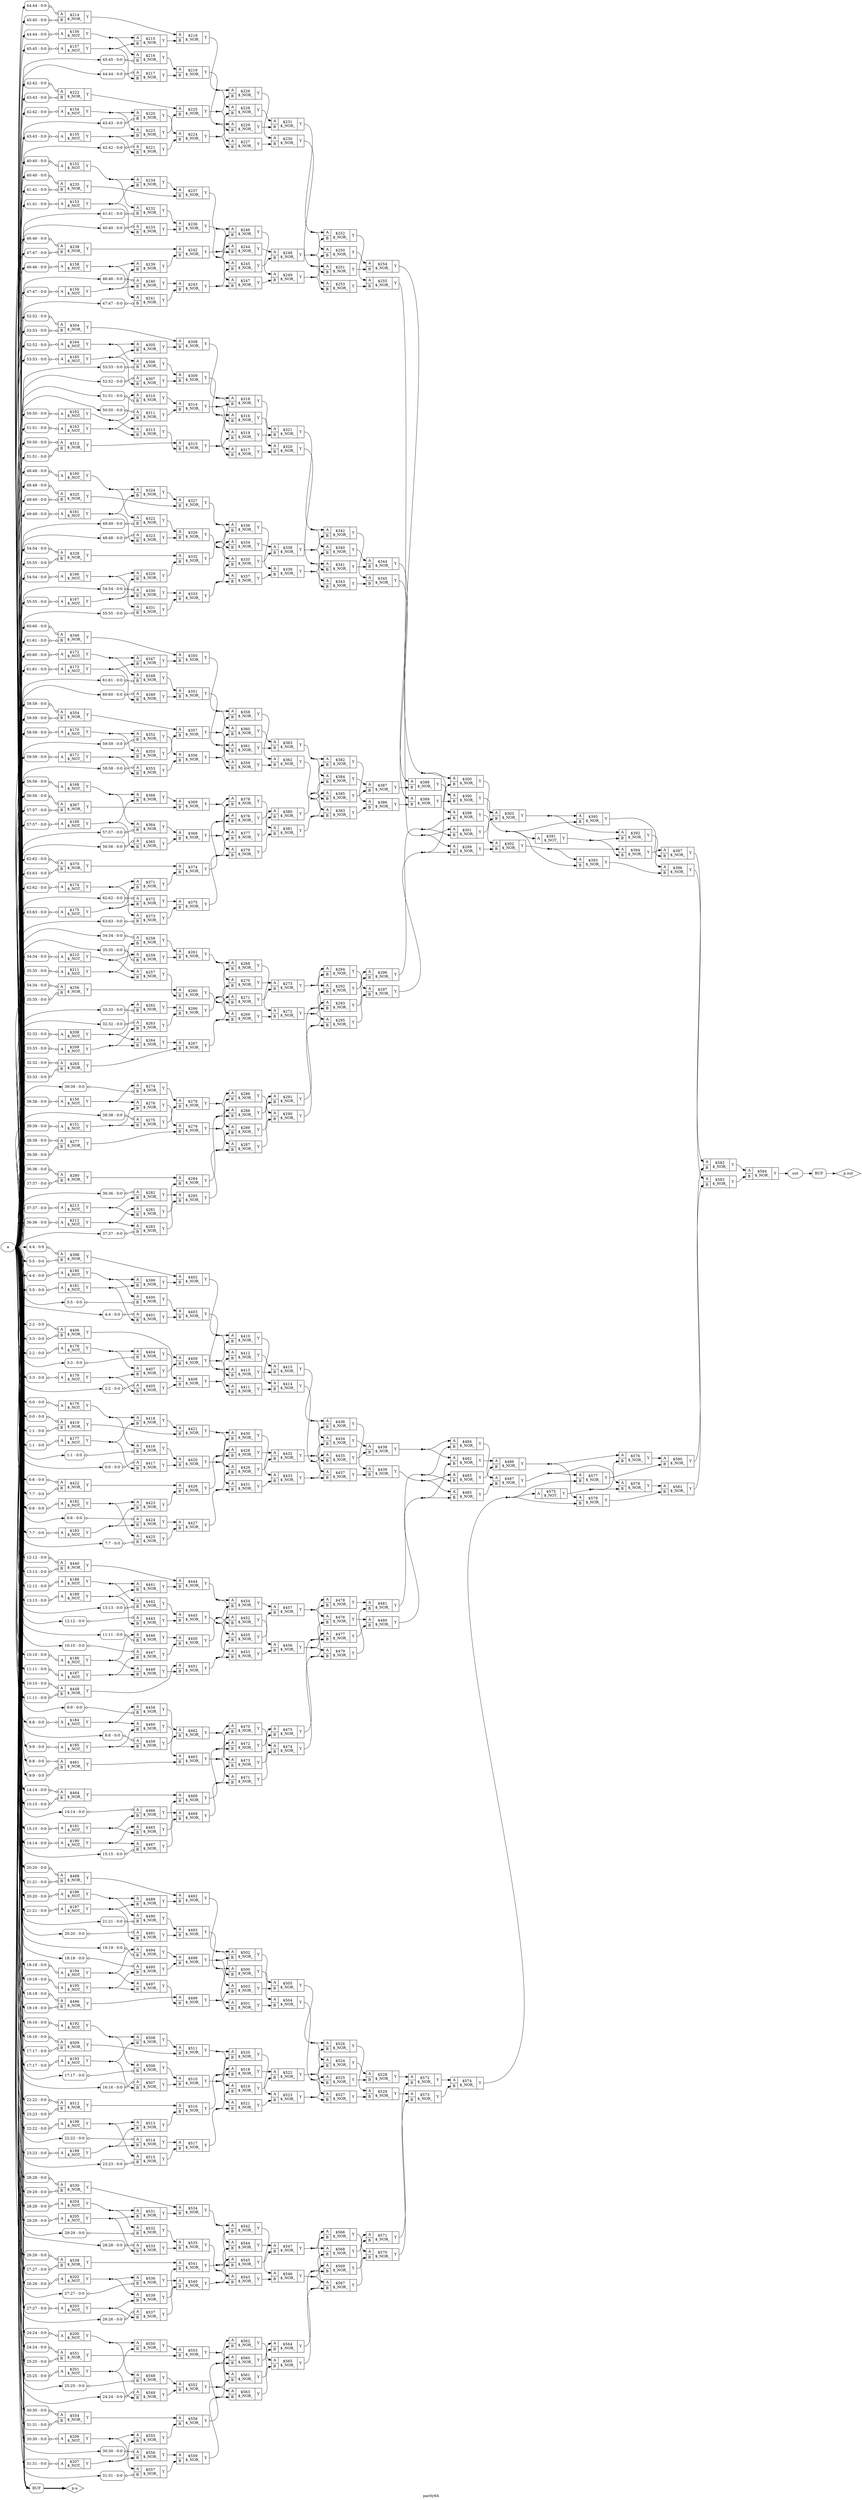 digraph "parity64" {
label="parity64";
rankdir="LR";
remincross=true;
n435 [ shape=octagon, label="a", color="black", fontcolor="black" ];
n436 [ shape=octagon, label="out", color="black", fontcolor="black" ];
n437 [ shape=diamond, label="p.a", color="black", fontcolor="black" ];
n438 [ shape=diamond, label="p.out", color="black", fontcolor="black" ];
c441 [ shape=record, label="{{<p439> A}|$150\n$_NOT_|{<p440> Y}}" ];
x0 [ shape=record, style=rounded, label="<s0> 38:38 - 0:0 " ];
x0:e -> c441:p439:w [arrowhead=odiamond, arrowtail=odiamond, dir=both, color="black", label=""];
c442 [ shape=record, label="{{<p439> A}|$151\n$_NOT_|{<p440> Y}}" ];
x1 [ shape=record, style=rounded, label="<s0> 39:39 - 0:0 " ];
x1:e -> c442:p439:w [arrowhead=odiamond, arrowtail=odiamond, dir=both, color="black", label=""];
c443 [ shape=record, label="{{<p439> A}|$152\n$_NOT_|{<p440> Y}}" ];
x2 [ shape=record, style=rounded, label="<s0> 40:40 - 0:0 " ];
x2:e -> c443:p439:w [arrowhead=odiamond, arrowtail=odiamond, dir=both, color="black", label=""];
c444 [ shape=record, label="{{<p439> A}|$153\n$_NOT_|{<p440> Y}}" ];
x3 [ shape=record, style=rounded, label="<s0> 41:41 - 0:0 " ];
x3:e -> c444:p439:w [arrowhead=odiamond, arrowtail=odiamond, dir=both, color="black", label=""];
c445 [ shape=record, label="{{<p439> A}|$154\n$_NOT_|{<p440> Y}}" ];
x4 [ shape=record, style=rounded, label="<s0> 42:42 - 0:0 " ];
x4:e -> c445:p439:w [arrowhead=odiamond, arrowtail=odiamond, dir=both, color="black", label=""];
c446 [ shape=record, label="{{<p439> A}|$155\n$_NOT_|{<p440> Y}}" ];
x5 [ shape=record, style=rounded, label="<s0> 43:43 - 0:0 " ];
x5:e -> c446:p439:w [arrowhead=odiamond, arrowtail=odiamond, dir=both, color="black", label=""];
c447 [ shape=record, label="{{<p439> A}|$156\n$_NOT_|{<p440> Y}}" ];
x6 [ shape=record, style=rounded, label="<s0> 44:44 - 0:0 " ];
x6:e -> c447:p439:w [arrowhead=odiamond, arrowtail=odiamond, dir=both, color="black", label=""];
c448 [ shape=record, label="{{<p439> A}|$157\n$_NOT_|{<p440> Y}}" ];
x7 [ shape=record, style=rounded, label="<s0> 45:45 - 0:0 " ];
x7:e -> c448:p439:w [arrowhead=odiamond, arrowtail=odiamond, dir=both, color="black", label=""];
c449 [ shape=record, label="{{<p439> A}|$158\n$_NOT_|{<p440> Y}}" ];
x8 [ shape=record, style=rounded, label="<s0> 46:46 - 0:0 " ];
x8:e -> c449:p439:w [arrowhead=odiamond, arrowtail=odiamond, dir=both, color="black", label=""];
c450 [ shape=record, label="{{<p439> A}|$159\n$_NOT_|{<p440> Y}}" ];
x9 [ shape=record, style=rounded, label="<s0> 47:47 - 0:0 " ];
x9:e -> c450:p439:w [arrowhead=odiamond, arrowtail=odiamond, dir=both, color="black", label=""];
c451 [ shape=record, label="{{<p439> A}|$160\n$_NOT_|{<p440> Y}}" ];
x10 [ shape=record, style=rounded, label="<s0> 48:48 - 0:0 " ];
x10:e -> c451:p439:w [arrowhead=odiamond, arrowtail=odiamond, dir=both, color="black", label=""];
c452 [ shape=record, label="{{<p439> A}|$161\n$_NOT_|{<p440> Y}}" ];
x11 [ shape=record, style=rounded, label="<s0> 49:49 - 0:0 " ];
x11:e -> c452:p439:w [arrowhead=odiamond, arrowtail=odiamond, dir=both, color="black", label=""];
c453 [ shape=record, label="{{<p439> A}|$162\n$_NOT_|{<p440> Y}}" ];
x12 [ shape=record, style=rounded, label="<s0> 50:50 - 0:0 " ];
x12:e -> c453:p439:w [arrowhead=odiamond, arrowtail=odiamond, dir=both, color="black", label=""];
c454 [ shape=record, label="{{<p439> A}|$163\n$_NOT_|{<p440> Y}}" ];
x13 [ shape=record, style=rounded, label="<s0> 51:51 - 0:0 " ];
x13:e -> c454:p439:w [arrowhead=odiamond, arrowtail=odiamond, dir=both, color="black", label=""];
c455 [ shape=record, label="{{<p439> A}|$164\n$_NOT_|{<p440> Y}}" ];
x14 [ shape=record, style=rounded, label="<s0> 52:52 - 0:0 " ];
x14:e -> c455:p439:w [arrowhead=odiamond, arrowtail=odiamond, dir=both, color="black", label=""];
c456 [ shape=record, label="{{<p439> A}|$165\n$_NOT_|{<p440> Y}}" ];
x15 [ shape=record, style=rounded, label="<s0> 53:53 - 0:0 " ];
x15:e -> c456:p439:w [arrowhead=odiamond, arrowtail=odiamond, dir=both, color="black", label=""];
c457 [ shape=record, label="{{<p439> A}|$166\n$_NOT_|{<p440> Y}}" ];
x16 [ shape=record, style=rounded, label="<s0> 54:54 - 0:0 " ];
x16:e -> c457:p439:w [arrowhead=odiamond, arrowtail=odiamond, dir=both, color="black", label=""];
c458 [ shape=record, label="{{<p439> A}|$167\n$_NOT_|{<p440> Y}}" ];
x17 [ shape=record, style=rounded, label="<s0> 55:55 - 0:0 " ];
x17:e -> c458:p439:w [arrowhead=odiamond, arrowtail=odiamond, dir=both, color="black", label=""];
c459 [ shape=record, label="{{<p439> A}|$168\n$_NOT_|{<p440> Y}}" ];
x18 [ shape=record, style=rounded, label="<s0> 56:56 - 0:0 " ];
x18:e -> c459:p439:w [arrowhead=odiamond, arrowtail=odiamond, dir=both, color="black", label=""];
c460 [ shape=record, label="{{<p439> A}|$169\n$_NOT_|{<p440> Y}}" ];
x19 [ shape=record, style=rounded, label="<s0> 57:57 - 0:0 " ];
x19:e -> c460:p439:w [arrowhead=odiamond, arrowtail=odiamond, dir=both, color="black", label=""];
c461 [ shape=record, label="{{<p439> A}|$170\n$_NOT_|{<p440> Y}}" ];
x20 [ shape=record, style=rounded, label="<s0> 58:58 - 0:0 " ];
x20:e -> c461:p439:w [arrowhead=odiamond, arrowtail=odiamond, dir=both, color="black", label=""];
c462 [ shape=record, label="{{<p439> A}|$171\n$_NOT_|{<p440> Y}}" ];
x21 [ shape=record, style=rounded, label="<s0> 59:59 - 0:0 " ];
x21:e -> c462:p439:w [arrowhead=odiamond, arrowtail=odiamond, dir=both, color="black", label=""];
c463 [ shape=record, label="{{<p439> A}|$172\n$_NOT_|{<p440> Y}}" ];
x22 [ shape=record, style=rounded, label="<s0> 60:60 - 0:0 " ];
x22:e -> c463:p439:w [arrowhead=odiamond, arrowtail=odiamond, dir=both, color="black", label=""];
c464 [ shape=record, label="{{<p439> A}|$173\n$_NOT_|{<p440> Y}}" ];
x23 [ shape=record, style=rounded, label="<s0> 61:61 - 0:0 " ];
x23:e -> c464:p439:w [arrowhead=odiamond, arrowtail=odiamond, dir=both, color="black", label=""];
c465 [ shape=record, label="{{<p439> A}|$174\n$_NOT_|{<p440> Y}}" ];
x24 [ shape=record, style=rounded, label="<s0> 62:62 - 0:0 " ];
x24:e -> c465:p439:w [arrowhead=odiamond, arrowtail=odiamond, dir=both, color="black", label=""];
c466 [ shape=record, label="{{<p439> A}|$175\n$_NOT_|{<p440> Y}}" ];
x25 [ shape=record, style=rounded, label="<s0> 63:63 - 0:0 " ];
x25:e -> c466:p439:w [arrowhead=odiamond, arrowtail=odiamond, dir=both, color="black", label=""];
c467 [ shape=record, label="{{<p439> A}|$176\n$_NOT_|{<p440> Y}}" ];
x26 [ shape=record, style=rounded, label="<s0> 0:0 - 0:0 " ];
x26:e -> c467:p439:w [arrowhead=odiamond, arrowtail=odiamond, dir=both, color="black", label=""];
c468 [ shape=record, label="{{<p439> A}|$177\n$_NOT_|{<p440> Y}}" ];
x27 [ shape=record, style=rounded, label="<s0> 1:1 - 0:0 " ];
x27:e -> c468:p439:w [arrowhead=odiamond, arrowtail=odiamond, dir=both, color="black", label=""];
c469 [ shape=record, label="{{<p439> A}|$178\n$_NOT_|{<p440> Y}}" ];
x28 [ shape=record, style=rounded, label="<s0> 2:2 - 0:0 " ];
x28:e -> c469:p439:w [arrowhead=odiamond, arrowtail=odiamond, dir=both, color="black", label=""];
c470 [ shape=record, label="{{<p439> A}|$179\n$_NOT_|{<p440> Y}}" ];
x29 [ shape=record, style=rounded, label="<s0> 3:3 - 0:0 " ];
x29:e -> c470:p439:w [arrowhead=odiamond, arrowtail=odiamond, dir=both, color="black", label=""];
c471 [ shape=record, label="{{<p439> A}|$180\n$_NOT_|{<p440> Y}}" ];
x30 [ shape=record, style=rounded, label="<s0> 4:4 - 0:0 " ];
x30:e -> c471:p439:w [arrowhead=odiamond, arrowtail=odiamond, dir=both, color="black", label=""];
c472 [ shape=record, label="{{<p439> A}|$181\n$_NOT_|{<p440> Y}}" ];
x31 [ shape=record, style=rounded, label="<s0> 5:5 - 0:0 " ];
x31:e -> c472:p439:w [arrowhead=odiamond, arrowtail=odiamond, dir=both, color="black", label=""];
c473 [ shape=record, label="{{<p439> A}|$182\n$_NOT_|{<p440> Y}}" ];
x32 [ shape=record, style=rounded, label="<s0> 6:6 - 0:0 " ];
x32:e -> c473:p439:w [arrowhead=odiamond, arrowtail=odiamond, dir=both, color="black", label=""];
c474 [ shape=record, label="{{<p439> A}|$183\n$_NOT_|{<p440> Y}}" ];
x33 [ shape=record, style=rounded, label="<s0> 7:7 - 0:0 " ];
x33:e -> c474:p439:w [arrowhead=odiamond, arrowtail=odiamond, dir=both, color="black", label=""];
c475 [ shape=record, label="{{<p439> A}|$184\n$_NOT_|{<p440> Y}}" ];
x34 [ shape=record, style=rounded, label="<s0> 8:8 - 0:0 " ];
x34:e -> c475:p439:w [arrowhead=odiamond, arrowtail=odiamond, dir=both, color="black", label=""];
c476 [ shape=record, label="{{<p439> A}|$185\n$_NOT_|{<p440> Y}}" ];
x35 [ shape=record, style=rounded, label="<s0> 9:9 - 0:0 " ];
x35:e -> c476:p439:w [arrowhead=odiamond, arrowtail=odiamond, dir=both, color="black", label=""];
c477 [ shape=record, label="{{<p439> A}|$186\n$_NOT_|{<p440> Y}}" ];
x36 [ shape=record, style=rounded, label="<s0> 10:10 - 0:0 " ];
x36:e -> c477:p439:w [arrowhead=odiamond, arrowtail=odiamond, dir=both, color="black", label=""];
c478 [ shape=record, label="{{<p439> A}|$187\n$_NOT_|{<p440> Y}}" ];
x37 [ shape=record, style=rounded, label="<s0> 11:11 - 0:0 " ];
x37:e -> c478:p439:w [arrowhead=odiamond, arrowtail=odiamond, dir=both, color="black", label=""];
c479 [ shape=record, label="{{<p439> A}|$188\n$_NOT_|{<p440> Y}}" ];
x38 [ shape=record, style=rounded, label="<s0> 12:12 - 0:0 " ];
x38:e -> c479:p439:w [arrowhead=odiamond, arrowtail=odiamond, dir=both, color="black", label=""];
c480 [ shape=record, label="{{<p439> A}|$189\n$_NOT_|{<p440> Y}}" ];
x39 [ shape=record, style=rounded, label="<s0> 13:13 - 0:0 " ];
x39:e -> c480:p439:w [arrowhead=odiamond, arrowtail=odiamond, dir=both, color="black", label=""];
c481 [ shape=record, label="{{<p439> A}|$190\n$_NOT_|{<p440> Y}}" ];
x40 [ shape=record, style=rounded, label="<s0> 14:14 - 0:0 " ];
x40:e -> c481:p439:w [arrowhead=odiamond, arrowtail=odiamond, dir=both, color="black", label=""];
c482 [ shape=record, label="{{<p439> A}|$191\n$_NOT_|{<p440> Y}}" ];
x41 [ shape=record, style=rounded, label="<s0> 15:15 - 0:0 " ];
x41:e -> c482:p439:w [arrowhead=odiamond, arrowtail=odiamond, dir=both, color="black", label=""];
c483 [ shape=record, label="{{<p439> A}|$192\n$_NOT_|{<p440> Y}}" ];
x42 [ shape=record, style=rounded, label="<s0> 16:16 - 0:0 " ];
x42:e -> c483:p439:w [arrowhead=odiamond, arrowtail=odiamond, dir=both, color="black", label=""];
c484 [ shape=record, label="{{<p439> A}|$193\n$_NOT_|{<p440> Y}}" ];
x43 [ shape=record, style=rounded, label="<s0> 17:17 - 0:0 " ];
x43:e -> c484:p439:w [arrowhead=odiamond, arrowtail=odiamond, dir=both, color="black", label=""];
c485 [ shape=record, label="{{<p439> A}|$194\n$_NOT_|{<p440> Y}}" ];
x44 [ shape=record, style=rounded, label="<s0> 18:18 - 0:0 " ];
x44:e -> c485:p439:w [arrowhead=odiamond, arrowtail=odiamond, dir=both, color="black", label=""];
c486 [ shape=record, label="{{<p439> A}|$195\n$_NOT_|{<p440> Y}}" ];
x45 [ shape=record, style=rounded, label="<s0> 19:19 - 0:0 " ];
x45:e -> c486:p439:w [arrowhead=odiamond, arrowtail=odiamond, dir=both, color="black", label=""];
c487 [ shape=record, label="{{<p439> A}|$196\n$_NOT_|{<p440> Y}}" ];
x46 [ shape=record, style=rounded, label="<s0> 20:20 - 0:0 " ];
x46:e -> c487:p439:w [arrowhead=odiamond, arrowtail=odiamond, dir=both, color="black", label=""];
c488 [ shape=record, label="{{<p439> A}|$197\n$_NOT_|{<p440> Y}}" ];
x47 [ shape=record, style=rounded, label="<s0> 21:21 - 0:0 " ];
x47:e -> c488:p439:w [arrowhead=odiamond, arrowtail=odiamond, dir=both, color="black", label=""];
c489 [ shape=record, label="{{<p439> A}|$198\n$_NOT_|{<p440> Y}}" ];
x48 [ shape=record, style=rounded, label="<s0> 22:22 - 0:0 " ];
x48:e -> c489:p439:w [arrowhead=odiamond, arrowtail=odiamond, dir=both, color="black", label=""];
c490 [ shape=record, label="{{<p439> A}|$199\n$_NOT_|{<p440> Y}}" ];
x49 [ shape=record, style=rounded, label="<s0> 23:23 - 0:0 " ];
x49:e -> c490:p439:w [arrowhead=odiamond, arrowtail=odiamond, dir=both, color="black", label=""];
c491 [ shape=record, label="{{<p439> A}|$200\n$_NOT_|{<p440> Y}}" ];
x50 [ shape=record, style=rounded, label="<s0> 24:24 - 0:0 " ];
x50:e -> c491:p439:w [arrowhead=odiamond, arrowtail=odiamond, dir=both, color="black", label=""];
c492 [ shape=record, label="{{<p439> A}|$201\n$_NOT_|{<p440> Y}}" ];
x51 [ shape=record, style=rounded, label="<s0> 25:25 - 0:0 " ];
x51:e -> c492:p439:w [arrowhead=odiamond, arrowtail=odiamond, dir=both, color="black", label=""];
c493 [ shape=record, label="{{<p439> A}|$202\n$_NOT_|{<p440> Y}}" ];
x52 [ shape=record, style=rounded, label="<s0> 26:26 - 0:0 " ];
x52:e -> c493:p439:w [arrowhead=odiamond, arrowtail=odiamond, dir=both, color="black", label=""];
c494 [ shape=record, label="{{<p439> A}|$203\n$_NOT_|{<p440> Y}}" ];
x53 [ shape=record, style=rounded, label="<s0> 27:27 - 0:0 " ];
x53:e -> c494:p439:w [arrowhead=odiamond, arrowtail=odiamond, dir=both, color="black", label=""];
c495 [ shape=record, label="{{<p439> A}|$204\n$_NOT_|{<p440> Y}}" ];
x54 [ shape=record, style=rounded, label="<s0> 28:28 - 0:0 " ];
x54:e -> c495:p439:w [arrowhead=odiamond, arrowtail=odiamond, dir=both, color="black", label=""];
c496 [ shape=record, label="{{<p439> A}|$205\n$_NOT_|{<p440> Y}}" ];
x55 [ shape=record, style=rounded, label="<s0> 29:29 - 0:0 " ];
x55:e -> c496:p439:w [arrowhead=odiamond, arrowtail=odiamond, dir=both, color="black", label=""];
c497 [ shape=record, label="{{<p439> A}|$206\n$_NOT_|{<p440> Y}}" ];
x56 [ shape=record, style=rounded, label="<s0> 30:30 - 0:0 " ];
x56:e -> c497:p439:w [arrowhead=odiamond, arrowtail=odiamond, dir=both, color="black", label=""];
c498 [ shape=record, label="{{<p439> A}|$207\n$_NOT_|{<p440> Y}}" ];
x57 [ shape=record, style=rounded, label="<s0> 31:31 - 0:0 " ];
x57:e -> c498:p439:w [arrowhead=odiamond, arrowtail=odiamond, dir=both, color="black", label=""];
c499 [ shape=record, label="{{<p439> A}|$208\n$_NOT_|{<p440> Y}}" ];
x58 [ shape=record, style=rounded, label="<s0> 32:32 - 0:0 " ];
x58:e -> c499:p439:w [arrowhead=odiamond, arrowtail=odiamond, dir=both, color="black", label=""];
c500 [ shape=record, label="{{<p439> A}|$209\n$_NOT_|{<p440> Y}}" ];
x59 [ shape=record, style=rounded, label="<s0> 33:33 - 0:0 " ];
x59:e -> c500:p439:w [arrowhead=odiamond, arrowtail=odiamond, dir=both, color="black", label=""];
c501 [ shape=record, label="{{<p439> A}|$210\n$_NOT_|{<p440> Y}}" ];
x60 [ shape=record, style=rounded, label="<s0> 34:34 - 0:0 " ];
x60:e -> c501:p439:w [arrowhead=odiamond, arrowtail=odiamond, dir=both, color="black", label=""];
c502 [ shape=record, label="{{<p439> A}|$211\n$_NOT_|{<p440> Y}}" ];
x61 [ shape=record, style=rounded, label="<s0> 35:35 - 0:0 " ];
x61:e -> c502:p439:w [arrowhead=odiamond, arrowtail=odiamond, dir=both, color="black", label=""];
c503 [ shape=record, label="{{<p439> A}|$212\n$_NOT_|{<p440> Y}}" ];
x62 [ shape=record, style=rounded, label="<s0> 36:36 - 0:0 " ];
x62:e -> c503:p439:w [arrowhead=odiamond, arrowtail=odiamond, dir=both, color="black", label=""];
c504 [ shape=record, label="{{<p439> A}|$213\n$_NOT_|{<p440> Y}}" ];
x63 [ shape=record, style=rounded, label="<s0> 37:37 - 0:0 " ];
x63:e -> c504:p439:w [arrowhead=odiamond, arrowtail=odiamond, dir=both, color="black", label=""];
c506 [ shape=record, label="{{<p439> A|<p505> B}|$214\n$_NOR_|{<p440> Y}}" ];
x64 [ shape=record, style=rounded, label="<s0> 44:44 - 0:0 " ];
x64:e -> c506:p439:w [arrowhead=odiamond, arrowtail=odiamond, dir=both, color="black", label=""];
x65 [ shape=record, style=rounded, label="<s0> 45:45 - 0:0 " ];
x65:e -> c506:p505:w [arrowhead=odiamond, arrowtail=odiamond, dir=both, color="black", label=""];
c507 [ shape=record, label="{{<p439> A|<p505> B}|$215\n$_NOR_|{<p440> Y}}" ];
c508 [ shape=record, label="{{<p439> A|<p505> B}|$216\n$_NOR_|{<p440> Y}}" ];
x66 [ shape=record, style=rounded, label="<s0> 45:45 - 0:0 " ];
x66:e -> c508:p505:w [arrowhead=odiamond, arrowtail=odiamond, dir=both, color="black", label=""];
c509 [ shape=record, label="{{<p439> A|<p505> B}|$217\n$_NOR_|{<p440> Y}}" ];
x67 [ shape=record, style=rounded, label="<s0> 44:44 - 0:0 " ];
x67:e -> c509:p439:w [arrowhead=odiamond, arrowtail=odiamond, dir=both, color="black", label=""];
c510 [ shape=record, label="{{<p439> A|<p505> B}|$218\n$_NOR_|{<p440> Y}}" ];
c511 [ shape=record, label="{{<p439> A|<p505> B}|$219\n$_NOR_|{<p440> Y}}" ];
c512 [ shape=record, label="{{<p439> A|<p505> B}|$220\n$_NOR_|{<p440> Y}}" ];
x68 [ shape=record, style=rounded, label="<s0> 43:43 - 0:0 " ];
x68:e -> c512:p505:w [arrowhead=odiamond, arrowtail=odiamond, dir=both, color="black", label=""];
c513 [ shape=record, label="{{<p439> A|<p505> B}|$221\n$_NOR_|{<p440> Y}}" ];
x69 [ shape=record, style=rounded, label="<s0> 42:42 - 0:0 " ];
x69:e -> c513:p439:w [arrowhead=odiamond, arrowtail=odiamond, dir=both, color="black", label=""];
c514 [ shape=record, label="{{<p439> A|<p505> B}|$222\n$_NOR_|{<p440> Y}}" ];
x70 [ shape=record, style=rounded, label="<s0> 42:42 - 0:0 " ];
x70:e -> c514:p439:w [arrowhead=odiamond, arrowtail=odiamond, dir=both, color="black", label=""];
x71 [ shape=record, style=rounded, label="<s0> 43:43 - 0:0 " ];
x71:e -> c514:p505:w [arrowhead=odiamond, arrowtail=odiamond, dir=both, color="black", label=""];
c515 [ shape=record, label="{{<p439> A|<p505> B}|$223\n$_NOR_|{<p440> Y}}" ];
c516 [ shape=record, label="{{<p439> A|<p505> B}|$224\n$_NOR_|{<p440> Y}}" ];
c517 [ shape=record, label="{{<p439> A|<p505> B}|$225\n$_NOR_|{<p440> Y}}" ];
c518 [ shape=record, label="{{<p439> A|<p505> B}|$226\n$_NOR_|{<p440> Y}}" ];
c519 [ shape=record, label="{{<p439> A|<p505> B}|$227\n$_NOR_|{<p440> Y}}" ];
c520 [ shape=record, label="{{<p439> A|<p505> B}|$228\n$_NOR_|{<p440> Y}}" ];
c521 [ shape=record, label="{{<p439> A|<p505> B}|$229\n$_NOR_|{<p440> Y}}" ];
c522 [ shape=record, label="{{<p439> A|<p505> B}|$230\n$_NOR_|{<p440> Y}}" ];
c523 [ shape=record, label="{{<p439> A|<p505> B}|$231\n$_NOR_|{<p440> Y}}" ];
c524 [ shape=record, label="{{<p439> A|<p505> B}|$232\n$_NOR_|{<p440> Y}}" ];
x72 [ shape=record, style=rounded, label="<s0> 41:41 - 0:0 " ];
x72:e -> c524:p505:w [arrowhead=odiamond, arrowtail=odiamond, dir=both, color="black", label=""];
c525 [ shape=record, label="{{<p439> A|<p505> B}|$233\n$_NOR_|{<p440> Y}}" ];
x73 [ shape=record, style=rounded, label="<s0> 40:40 - 0:0 " ];
x73:e -> c525:p439:w [arrowhead=odiamond, arrowtail=odiamond, dir=both, color="black", label=""];
c526 [ shape=record, label="{{<p439> A|<p505> B}|$234\n$_NOR_|{<p440> Y}}" ];
c527 [ shape=record, label="{{<p439> A|<p505> B}|$235\n$_NOR_|{<p440> Y}}" ];
x74 [ shape=record, style=rounded, label="<s0> 40:40 - 0:0 " ];
x74:e -> c527:p439:w [arrowhead=odiamond, arrowtail=odiamond, dir=both, color="black", label=""];
x75 [ shape=record, style=rounded, label="<s0> 41:41 - 0:0 " ];
x75:e -> c527:p505:w [arrowhead=odiamond, arrowtail=odiamond, dir=both, color="black", label=""];
c528 [ shape=record, label="{{<p439> A|<p505> B}|$236\n$_NOR_|{<p440> Y}}" ];
c529 [ shape=record, label="{{<p439> A|<p505> B}|$237\n$_NOR_|{<p440> Y}}" ];
c530 [ shape=record, label="{{<p439> A|<p505> B}|$238\n$_NOR_|{<p440> Y}}" ];
x76 [ shape=record, style=rounded, label="<s0> 46:46 - 0:0 " ];
x76:e -> c530:p439:w [arrowhead=odiamond, arrowtail=odiamond, dir=both, color="black", label=""];
x77 [ shape=record, style=rounded, label="<s0> 47:47 - 0:0 " ];
x77:e -> c530:p505:w [arrowhead=odiamond, arrowtail=odiamond, dir=both, color="black", label=""];
c531 [ shape=record, label="{{<p439> A|<p505> B}|$239\n$_NOR_|{<p440> Y}}" ];
c532 [ shape=record, label="{{<p439> A|<p505> B}|$240\n$_NOR_|{<p440> Y}}" ];
x78 [ shape=record, style=rounded, label="<s0> 46:46 - 0:0 " ];
x78:e -> c532:p439:w [arrowhead=odiamond, arrowtail=odiamond, dir=both, color="black", label=""];
c533 [ shape=record, label="{{<p439> A|<p505> B}|$241\n$_NOR_|{<p440> Y}}" ];
x79 [ shape=record, style=rounded, label="<s0> 47:47 - 0:0 " ];
x79:e -> c533:p505:w [arrowhead=odiamond, arrowtail=odiamond, dir=both, color="black", label=""];
c534 [ shape=record, label="{{<p439> A|<p505> B}|$242\n$_NOR_|{<p440> Y}}" ];
c535 [ shape=record, label="{{<p439> A|<p505> B}|$243\n$_NOR_|{<p440> Y}}" ];
c536 [ shape=record, label="{{<p439> A|<p505> B}|$244\n$_NOR_|{<p440> Y}}" ];
c537 [ shape=record, label="{{<p439> A|<p505> B}|$245\n$_NOR_|{<p440> Y}}" ];
c538 [ shape=record, label="{{<p439> A|<p505> B}|$246\n$_NOR_|{<p440> Y}}" ];
c539 [ shape=record, label="{{<p439> A|<p505> B}|$247\n$_NOR_|{<p440> Y}}" ];
c540 [ shape=record, label="{{<p439> A|<p505> B}|$248\n$_NOR_|{<p440> Y}}" ];
c541 [ shape=record, label="{{<p439> A|<p505> B}|$249\n$_NOR_|{<p440> Y}}" ];
c542 [ shape=record, label="{{<p439> A|<p505> B}|$250\n$_NOR_|{<p440> Y}}" ];
c543 [ shape=record, label="{{<p439> A|<p505> B}|$251\n$_NOR_|{<p440> Y}}" ];
c544 [ shape=record, label="{{<p439> A|<p505> B}|$252\n$_NOR_|{<p440> Y}}" ];
c545 [ shape=record, label="{{<p439> A|<p505> B}|$253\n$_NOR_|{<p440> Y}}" ];
c546 [ shape=record, label="{{<p439> A|<p505> B}|$254\n$_NOR_|{<p440> Y}}" ];
c547 [ shape=record, label="{{<p439> A|<p505> B}|$255\n$_NOR_|{<p440> Y}}" ];
c548 [ shape=record, label="{{<p439> A|<p505> B}|$256\n$_NOR_|{<p440> Y}}" ];
x80 [ shape=record, style=rounded, label="<s0> 34:34 - 0:0 " ];
x80:e -> c548:p439:w [arrowhead=odiamond, arrowtail=odiamond, dir=both, color="black", label=""];
x81 [ shape=record, style=rounded, label="<s0> 35:35 - 0:0 " ];
x81:e -> c548:p505:w [arrowhead=odiamond, arrowtail=odiamond, dir=both, color="black", label=""];
c549 [ shape=record, label="{{<p439> A|<p505> B}|$257\n$_NOR_|{<p440> Y}}" ];
c550 [ shape=record, label="{{<p439> A|<p505> B}|$258\n$_NOR_|{<p440> Y}}" ];
x82 [ shape=record, style=rounded, label="<s0> 34:34 - 0:0 " ];
x82:e -> c550:p439:w [arrowhead=odiamond, arrowtail=odiamond, dir=both, color="black", label=""];
c551 [ shape=record, label="{{<p439> A|<p505> B}|$259\n$_NOR_|{<p440> Y}}" ];
x83 [ shape=record, style=rounded, label="<s0> 35:35 - 0:0 " ];
x83:e -> c551:p505:w [arrowhead=odiamond, arrowtail=odiamond, dir=both, color="black", label=""];
c552 [ shape=record, label="{{<p439> A|<p505> B}|$260\n$_NOR_|{<p440> Y}}" ];
c553 [ shape=record, label="{{<p439> A|<p505> B}|$261\n$_NOR_|{<p440> Y}}" ];
c554 [ shape=record, label="{{<p439> A|<p505> B}|$262\n$_NOR_|{<p440> Y}}" ];
x84 [ shape=record, style=rounded, label="<s0> 33:33 - 0:0 " ];
x84:e -> c554:p505:w [arrowhead=odiamond, arrowtail=odiamond, dir=both, color="black", label=""];
c555 [ shape=record, label="{{<p439> A|<p505> B}|$263\n$_NOR_|{<p440> Y}}" ];
x85 [ shape=record, style=rounded, label="<s0> 32:32 - 0:0 " ];
x85:e -> c555:p439:w [arrowhead=odiamond, arrowtail=odiamond, dir=both, color="black", label=""];
c556 [ shape=record, label="{{<p439> A|<p505> B}|$264\n$_NOR_|{<p440> Y}}" ];
c557 [ shape=record, label="{{<p439> A|<p505> B}|$265\n$_NOR_|{<p440> Y}}" ];
x86 [ shape=record, style=rounded, label="<s0> 32:32 - 0:0 " ];
x86:e -> c557:p439:w [arrowhead=odiamond, arrowtail=odiamond, dir=both, color="black", label=""];
x87 [ shape=record, style=rounded, label="<s0> 33:33 - 0:0 " ];
x87:e -> c557:p505:w [arrowhead=odiamond, arrowtail=odiamond, dir=both, color="black", label=""];
c558 [ shape=record, label="{{<p439> A|<p505> B}|$266\n$_NOR_|{<p440> Y}}" ];
c559 [ shape=record, label="{{<p439> A|<p505> B}|$267\n$_NOR_|{<p440> Y}}" ];
c560 [ shape=record, label="{{<p439> A|<p505> B}|$268\n$_NOR_|{<p440> Y}}" ];
c561 [ shape=record, label="{{<p439> A|<p505> B}|$269\n$_NOR_|{<p440> Y}}" ];
c562 [ shape=record, label="{{<p439> A|<p505> B}|$270\n$_NOR_|{<p440> Y}}" ];
c563 [ shape=record, label="{{<p439> A|<p505> B}|$271\n$_NOR_|{<p440> Y}}" ];
c564 [ shape=record, label="{{<p439> A|<p505> B}|$272\n$_NOR_|{<p440> Y}}" ];
c565 [ shape=record, label="{{<p439> A|<p505> B}|$273\n$_NOR_|{<p440> Y}}" ];
c566 [ shape=record, label="{{<p439> A|<p505> B}|$274\n$_NOR_|{<p440> Y}}" ];
x88 [ shape=record, style=rounded, label="<s0> 39:39 - 0:0 " ];
x88:e -> c566:p505:w [arrowhead=odiamond, arrowtail=odiamond, dir=both, color="black", label=""];
c567 [ shape=record, label="{{<p439> A|<p505> B}|$275\n$_NOR_|{<p440> Y}}" ];
x89 [ shape=record, style=rounded, label="<s0> 38:38 - 0:0 " ];
x89:e -> c567:p439:w [arrowhead=odiamond, arrowtail=odiamond, dir=both, color="black", label=""];
c568 [ shape=record, label="{{<p439> A|<p505> B}|$276\n$_NOR_|{<p440> Y}}" ];
c569 [ shape=record, label="{{<p439> A|<p505> B}|$277\n$_NOR_|{<p440> Y}}" ];
x90 [ shape=record, style=rounded, label="<s0> 38:38 - 0:0 " ];
x90:e -> c569:p439:w [arrowhead=odiamond, arrowtail=odiamond, dir=both, color="black", label=""];
x91 [ shape=record, style=rounded, label="<s0> 39:39 - 0:0 " ];
x91:e -> c569:p505:w [arrowhead=odiamond, arrowtail=odiamond, dir=both, color="black", label=""];
c570 [ shape=record, label="{{<p439> A|<p505> B}|$278\n$_NOR_|{<p440> Y}}" ];
c571 [ shape=record, label="{{<p439> A|<p505> B}|$279\n$_NOR_|{<p440> Y}}" ];
c572 [ shape=record, label="{{<p439> A|<p505> B}|$280\n$_NOR_|{<p440> Y}}" ];
x92 [ shape=record, style=rounded, label="<s0> 36:36 - 0:0 " ];
x92:e -> c572:p439:w [arrowhead=odiamond, arrowtail=odiamond, dir=both, color="black", label=""];
x93 [ shape=record, style=rounded, label="<s0> 37:37 - 0:0 " ];
x93:e -> c572:p505:w [arrowhead=odiamond, arrowtail=odiamond, dir=both, color="black", label=""];
c573 [ shape=record, label="{{<p439> A|<p505> B}|$281\n$_NOR_|{<p440> Y}}" ];
c574 [ shape=record, label="{{<p439> A|<p505> B}|$282\n$_NOR_|{<p440> Y}}" ];
x94 [ shape=record, style=rounded, label="<s0> 36:36 - 0:0 " ];
x94:e -> c574:p439:w [arrowhead=odiamond, arrowtail=odiamond, dir=both, color="black", label=""];
c575 [ shape=record, label="{{<p439> A|<p505> B}|$283\n$_NOR_|{<p440> Y}}" ];
x95 [ shape=record, style=rounded, label="<s0> 37:37 - 0:0 " ];
x95:e -> c575:p505:w [arrowhead=odiamond, arrowtail=odiamond, dir=both, color="black", label=""];
c576 [ shape=record, label="{{<p439> A|<p505> B}|$284\n$_NOR_|{<p440> Y}}" ];
c577 [ shape=record, label="{{<p439> A|<p505> B}|$285\n$_NOR_|{<p440> Y}}" ];
c578 [ shape=record, label="{{<p439> A|<p505> B}|$286\n$_NOR_|{<p440> Y}}" ];
c579 [ shape=record, label="{{<p439> A|<p505> B}|$287\n$_NOR_|{<p440> Y}}" ];
c580 [ shape=record, label="{{<p439> A|<p505> B}|$288\n$_NOR_|{<p440> Y}}" ];
c581 [ shape=record, label="{{<p439> A|<p505> B}|$289\n$_NOR_|{<p440> Y}}" ];
c582 [ shape=record, label="{{<p439> A|<p505> B}|$290\n$_NOR_|{<p440> Y}}" ];
c583 [ shape=record, label="{{<p439> A|<p505> B}|$291\n$_NOR_|{<p440> Y}}" ];
c584 [ shape=record, label="{{<p439> A|<p505> B}|$292\n$_NOR_|{<p440> Y}}" ];
c585 [ shape=record, label="{{<p439> A|<p505> B}|$293\n$_NOR_|{<p440> Y}}" ];
c586 [ shape=record, label="{{<p439> A|<p505> B}|$294\n$_NOR_|{<p440> Y}}" ];
c587 [ shape=record, label="{{<p439> A|<p505> B}|$295\n$_NOR_|{<p440> Y}}" ];
c588 [ shape=record, label="{{<p439> A|<p505> B}|$296\n$_NOR_|{<p440> Y}}" ];
c589 [ shape=record, label="{{<p439> A|<p505> B}|$297\n$_NOR_|{<p440> Y}}" ];
c590 [ shape=record, label="{{<p439> A|<p505> B}|$298\n$_NOR_|{<p440> Y}}" ];
c591 [ shape=record, label="{{<p439> A|<p505> B}|$299\n$_NOR_|{<p440> Y}}" ];
c592 [ shape=record, label="{{<p439> A|<p505> B}|$300\n$_NOR_|{<p440> Y}}" ];
c593 [ shape=record, label="{{<p439> A|<p505> B}|$301\n$_NOR_|{<p440> Y}}" ];
c594 [ shape=record, label="{{<p439> A|<p505> B}|$302\n$_NOR_|{<p440> Y}}" ];
c595 [ shape=record, label="{{<p439> A|<p505> B}|$303\n$_NOR_|{<p440> Y}}" ];
c596 [ shape=record, label="{{<p439> A|<p505> B}|$304\n$_NOR_|{<p440> Y}}" ];
x96 [ shape=record, style=rounded, label="<s0> 52:52 - 0:0 " ];
x96:e -> c596:p439:w [arrowhead=odiamond, arrowtail=odiamond, dir=both, color="black", label=""];
x97 [ shape=record, style=rounded, label="<s0> 53:53 - 0:0 " ];
x97:e -> c596:p505:w [arrowhead=odiamond, arrowtail=odiamond, dir=both, color="black", label=""];
c597 [ shape=record, label="{{<p439> A|<p505> B}|$305\n$_NOR_|{<p440> Y}}" ];
c598 [ shape=record, label="{{<p439> A|<p505> B}|$306\n$_NOR_|{<p440> Y}}" ];
x98 [ shape=record, style=rounded, label="<s0> 53:53 - 0:0 " ];
x98:e -> c598:p505:w [arrowhead=odiamond, arrowtail=odiamond, dir=both, color="black", label=""];
c599 [ shape=record, label="{{<p439> A|<p505> B}|$307\n$_NOR_|{<p440> Y}}" ];
x99 [ shape=record, style=rounded, label="<s0> 52:52 - 0:0 " ];
x99:e -> c599:p439:w [arrowhead=odiamond, arrowtail=odiamond, dir=both, color="black", label=""];
c600 [ shape=record, label="{{<p439> A|<p505> B}|$308\n$_NOR_|{<p440> Y}}" ];
c601 [ shape=record, label="{{<p439> A|<p505> B}|$309\n$_NOR_|{<p440> Y}}" ];
c602 [ shape=record, label="{{<p439> A|<p505> B}|$310\n$_NOR_|{<p440> Y}}" ];
x100 [ shape=record, style=rounded, label="<s0> 51:51 - 0:0 " ];
x100:e -> c602:p505:w [arrowhead=odiamond, arrowtail=odiamond, dir=both, color="black", label=""];
c603 [ shape=record, label="{{<p439> A|<p505> B}|$311\n$_NOR_|{<p440> Y}}" ];
x101 [ shape=record, style=rounded, label="<s0> 50:50 - 0:0 " ];
x101:e -> c603:p439:w [arrowhead=odiamond, arrowtail=odiamond, dir=both, color="black", label=""];
c604 [ shape=record, label="{{<p439> A|<p505> B}|$312\n$_NOR_|{<p440> Y}}" ];
x102 [ shape=record, style=rounded, label="<s0> 50:50 - 0:0 " ];
x102:e -> c604:p439:w [arrowhead=odiamond, arrowtail=odiamond, dir=both, color="black", label=""];
x103 [ shape=record, style=rounded, label="<s0> 51:51 - 0:0 " ];
x103:e -> c604:p505:w [arrowhead=odiamond, arrowtail=odiamond, dir=both, color="black", label=""];
c605 [ shape=record, label="{{<p439> A|<p505> B}|$313\n$_NOR_|{<p440> Y}}" ];
c606 [ shape=record, label="{{<p439> A|<p505> B}|$314\n$_NOR_|{<p440> Y}}" ];
c607 [ shape=record, label="{{<p439> A|<p505> B}|$315\n$_NOR_|{<p440> Y}}" ];
c608 [ shape=record, label="{{<p439> A|<p505> B}|$316\n$_NOR_|{<p440> Y}}" ];
c609 [ shape=record, label="{{<p439> A|<p505> B}|$317\n$_NOR_|{<p440> Y}}" ];
c610 [ shape=record, label="{{<p439> A|<p505> B}|$318\n$_NOR_|{<p440> Y}}" ];
c611 [ shape=record, label="{{<p439> A|<p505> B}|$319\n$_NOR_|{<p440> Y}}" ];
c612 [ shape=record, label="{{<p439> A|<p505> B}|$320\n$_NOR_|{<p440> Y}}" ];
c613 [ shape=record, label="{{<p439> A|<p505> B}|$321\n$_NOR_|{<p440> Y}}" ];
c614 [ shape=record, label="{{<p439> A|<p505> B}|$322\n$_NOR_|{<p440> Y}}" ];
x104 [ shape=record, style=rounded, label="<s0> 49:49 - 0:0 " ];
x104:e -> c614:p505:w [arrowhead=odiamond, arrowtail=odiamond, dir=both, color="black", label=""];
c615 [ shape=record, label="{{<p439> A|<p505> B}|$323\n$_NOR_|{<p440> Y}}" ];
x105 [ shape=record, style=rounded, label="<s0> 48:48 - 0:0 " ];
x105:e -> c615:p439:w [arrowhead=odiamond, arrowtail=odiamond, dir=both, color="black", label=""];
c616 [ shape=record, label="{{<p439> A|<p505> B}|$324\n$_NOR_|{<p440> Y}}" ];
c617 [ shape=record, label="{{<p439> A|<p505> B}|$325\n$_NOR_|{<p440> Y}}" ];
x106 [ shape=record, style=rounded, label="<s0> 48:48 - 0:0 " ];
x106:e -> c617:p439:w [arrowhead=odiamond, arrowtail=odiamond, dir=both, color="black", label=""];
x107 [ shape=record, style=rounded, label="<s0> 49:49 - 0:0 " ];
x107:e -> c617:p505:w [arrowhead=odiamond, arrowtail=odiamond, dir=both, color="black", label=""];
c618 [ shape=record, label="{{<p439> A|<p505> B}|$326\n$_NOR_|{<p440> Y}}" ];
c619 [ shape=record, label="{{<p439> A|<p505> B}|$327\n$_NOR_|{<p440> Y}}" ];
c620 [ shape=record, label="{{<p439> A|<p505> B}|$328\n$_NOR_|{<p440> Y}}" ];
x108 [ shape=record, style=rounded, label="<s0> 54:54 - 0:0 " ];
x108:e -> c620:p439:w [arrowhead=odiamond, arrowtail=odiamond, dir=both, color="black", label=""];
x109 [ shape=record, style=rounded, label="<s0> 55:55 - 0:0 " ];
x109:e -> c620:p505:w [arrowhead=odiamond, arrowtail=odiamond, dir=both, color="black", label=""];
c621 [ shape=record, label="{{<p439> A|<p505> B}|$329\n$_NOR_|{<p440> Y}}" ];
c622 [ shape=record, label="{{<p439> A|<p505> B}|$330\n$_NOR_|{<p440> Y}}" ];
x110 [ shape=record, style=rounded, label="<s0> 54:54 - 0:0 " ];
x110:e -> c622:p439:w [arrowhead=odiamond, arrowtail=odiamond, dir=both, color="black", label=""];
c623 [ shape=record, label="{{<p439> A|<p505> B}|$331\n$_NOR_|{<p440> Y}}" ];
x111 [ shape=record, style=rounded, label="<s0> 55:55 - 0:0 " ];
x111:e -> c623:p505:w [arrowhead=odiamond, arrowtail=odiamond, dir=both, color="black", label=""];
c624 [ shape=record, label="{{<p439> A|<p505> B}|$332\n$_NOR_|{<p440> Y}}" ];
c625 [ shape=record, label="{{<p439> A|<p505> B}|$333\n$_NOR_|{<p440> Y}}" ];
c626 [ shape=record, label="{{<p439> A|<p505> B}|$334\n$_NOR_|{<p440> Y}}" ];
c627 [ shape=record, label="{{<p439> A|<p505> B}|$335\n$_NOR_|{<p440> Y}}" ];
c628 [ shape=record, label="{{<p439> A|<p505> B}|$336\n$_NOR_|{<p440> Y}}" ];
c629 [ shape=record, label="{{<p439> A|<p505> B}|$337\n$_NOR_|{<p440> Y}}" ];
c630 [ shape=record, label="{{<p439> A|<p505> B}|$338\n$_NOR_|{<p440> Y}}" ];
c631 [ shape=record, label="{{<p439> A|<p505> B}|$339\n$_NOR_|{<p440> Y}}" ];
c632 [ shape=record, label="{{<p439> A|<p505> B}|$340\n$_NOR_|{<p440> Y}}" ];
c633 [ shape=record, label="{{<p439> A|<p505> B}|$341\n$_NOR_|{<p440> Y}}" ];
c634 [ shape=record, label="{{<p439> A|<p505> B}|$342\n$_NOR_|{<p440> Y}}" ];
c635 [ shape=record, label="{{<p439> A|<p505> B}|$343\n$_NOR_|{<p440> Y}}" ];
c636 [ shape=record, label="{{<p439> A|<p505> B}|$344\n$_NOR_|{<p440> Y}}" ];
c637 [ shape=record, label="{{<p439> A|<p505> B}|$345\n$_NOR_|{<p440> Y}}" ];
c638 [ shape=record, label="{{<p439> A|<p505> B}|$346\n$_NOR_|{<p440> Y}}" ];
x112 [ shape=record, style=rounded, label="<s0> 60:60 - 0:0 " ];
x112:e -> c638:p439:w [arrowhead=odiamond, arrowtail=odiamond, dir=both, color="black", label=""];
x113 [ shape=record, style=rounded, label="<s0> 61:61 - 0:0 " ];
x113:e -> c638:p505:w [arrowhead=odiamond, arrowtail=odiamond, dir=both, color="black", label=""];
c639 [ shape=record, label="{{<p439> A|<p505> B}|$347\n$_NOR_|{<p440> Y}}" ];
c640 [ shape=record, label="{{<p439> A|<p505> B}|$348\n$_NOR_|{<p440> Y}}" ];
x114 [ shape=record, style=rounded, label="<s0> 61:61 - 0:0 " ];
x114:e -> c640:p505:w [arrowhead=odiamond, arrowtail=odiamond, dir=both, color="black", label=""];
c641 [ shape=record, label="{{<p439> A|<p505> B}|$349\n$_NOR_|{<p440> Y}}" ];
x115 [ shape=record, style=rounded, label="<s0> 60:60 - 0:0 " ];
x115:e -> c641:p439:w [arrowhead=odiamond, arrowtail=odiamond, dir=both, color="black", label=""];
c642 [ shape=record, label="{{<p439> A|<p505> B}|$350\n$_NOR_|{<p440> Y}}" ];
c643 [ shape=record, label="{{<p439> A|<p505> B}|$351\n$_NOR_|{<p440> Y}}" ];
c644 [ shape=record, label="{{<p439> A|<p505> B}|$352\n$_NOR_|{<p440> Y}}" ];
x116 [ shape=record, style=rounded, label="<s0> 59:59 - 0:0 " ];
x116:e -> c644:p505:w [arrowhead=odiamond, arrowtail=odiamond, dir=both, color="black", label=""];
c645 [ shape=record, label="{{<p439> A|<p505> B}|$353\n$_NOR_|{<p440> Y}}" ];
x117 [ shape=record, style=rounded, label="<s0> 58:58 - 0:0 " ];
x117:e -> c645:p439:w [arrowhead=odiamond, arrowtail=odiamond, dir=both, color="black", label=""];
c646 [ shape=record, label="{{<p439> A|<p505> B}|$354\n$_NOR_|{<p440> Y}}" ];
x118 [ shape=record, style=rounded, label="<s0> 58:58 - 0:0 " ];
x118:e -> c646:p439:w [arrowhead=odiamond, arrowtail=odiamond, dir=both, color="black", label=""];
x119 [ shape=record, style=rounded, label="<s0> 59:59 - 0:0 " ];
x119:e -> c646:p505:w [arrowhead=odiamond, arrowtail=odiamond, dir=both, color="black", label=""];
c647 [ shape=record, label="{{<p439> A|<p505> B}|$355\n$_NOR_|{<p440> Y}}" ];
c648 [ shape=record, label="{{<p439> A|<p505> B}|$356\n$_NOR_|{<p440> Y}}" ];
c649 [ shape=record, label="{{<p439> A|<p505> B}|$357\n$_NOR_|{<p440> Y}}" ];
c650 [ shape=record, label="{{<p439> A|<p505> B}|$358\n$_NOR_|{<p440> Y}}" ];
c651 [ shape=record, label="{{<p439> A|<p505> B}|$359\n$_NOR_|{<p440> Y}}" ];
c652 [ shape=record, label="{{<p439> A|<p505> B}|$360\n$_NOR_|{<p440> Y}}" ];
c653 [ shape=record, label="{{<p439> A|<p505> B}|$361\n$_NOR_|{<p440> Y}}" ];
c654 [ shape=record, label="{{<p439> A|<p505> B}|$362\n$_NOR_|{<p440> Y}}" ];
c655 [ shape=record, label="{{<p439> A|<p505> B}|$363\n$_NOR_|{<p440> Y}}" ];
c656 [ shape=record, label="{{<p439> A|<p505> B}|$364\n$_NOR_|{<p440> Y}}" ];
x120 [ shape=record, style=rounded, label="<s0> 57:57 - 0:0 " ];
x120:e -> c656:p505:w [arrowhead=odiamond, arrowtail=odiamond, dir=both, color="black", label=""];
c657 [ shape=record, label="{{<p439> A|<p505> B}|$365\n$_NOR_|{<p440> Y}}" ];
x121 [ shape=record, style=rounded, label="<s0> 56:56 - 0:0 " ];
x121:e -> c657:p439:w [arrowhead=odiamond, arrowtail=odiamond, dir=both, color="black", label=""];
c658 [ shape=record, label="{{<p439> A|<p505> B}|$366\n$_NOR_|{<p440> Y}}" ];
c659 [ shape=record, label="{{<p439> A|<p505> B}|$367\n$_NOR_|{<p440> Y}}" ];
x122 [ shape=record, style=rounded, label="<s0> 56:56 - 0:0 " ];
x122:e -> c659:p439:w [arrowhead=odiamond, arrowtail=odiamond, dir=both, color="black", label=""];
x123 [ shape=record, style=rounded, label="<s0> 57:57 - 0:0 " ];
x123:e -> c659:p505:w [arrowhead=odiamond, arrowtail=odiamond, dir=both, color="black", label=""];
c660 [ shape=record, label="{{<p439> A|<p505> B}|$368\n$_NOR_|{<p440> Y}}" ];
c661 [ shape=record, label="{{<p439> A|<p505> B}|$369\n$_NOR_|{<p440> Y}}" ];
c662 [ shape=record, label="{{<p439> A|<p505> B}|$370\n$_NOR_|{<p440> Y}}" ];
x124 [ shape=record, style=rounded, label="<s0> 62:62 - 0:0 " ];
x124:e -> c662:p439:w [arrowhead=odiamond, arrowtail=odiamond, dir=both, color="black", label=""];
x125 [ shape=record, style=rounded, label="<s0> 63:63 - 0:0 " ];
x125:e -> c662:p505:w [arrowhead=odiamond, arrowtail=odiamond, dir=both, color="black", label=""];
c663 [ shape=record, label="{{<p439> A|<p505> B}|$371\n$_NOR_|{<p440> Y}}" ];
c664 [ shape=record, label="{{<p439> A|<p505> B}|$372\n$_NOR_|{<p440> Y}}" ];
x126 [ shape=record, style=rounded, label="<s0> 62:62 - 0:0 " ];
x126:e -> c664:p439:w [arrowhead=odiamond, arrowtail=odiamond, dir=both, color="black", label=""];
c665 [ shape=record, label="{{<p439> A|<p505> B}|$373\n$_NOR_|{<p440> Y}}" ];
x127 [ shape=record, style=rounded, label="<s0> 63:63 - 0:0 " ];
x127:e -> c665:p505:w [arrowhead=odiamond, arrowtail=odiamond, dir=both, color="black", label=""];
c666 [ shape=record, label="{{<p439> A|<p505> B}|$374\n$_NOR_|{<p440> Y}}" ];
c667 [ shape=record, label="{{<p439> A|<p505> B}|$375\n$_NOR_|{<p440> Y}}" ];
c668 [ shape=record, label="{{<p439> A|<p505> B}|$376\n$_NOR_|{<p440> Y}}" ];
c669 [ shape=record, label="{{<p439> A|<p505> B}|$377\n$_NOR_|{<p440> Y}}" ];
c670 [ shape=record, label="{{<p439> A|<p505> B}|$378\n$_NOR_|{<p440> Y}}" ];
c671 [ shape=record, label="{{<p439> A|<p505> B}|$379\n$_NOR_|{<p440> Y}}" ];
c672 [ shape=record, label="{{<p439> A|<p505> B}|$380\n$_NOR_|{<p440> Y}}" ];
c673 [ shape=record, label="{{<p439> A|<p505> B}|$381\n$_NOR_|{<p440> Y}}" ];
c674 [ shape=record, label="{{<p439> A|<p505> B}|$382\n$_NOR_|{<p440> Y}}" ];
c675 [ shape=record, label="{{<p439> A|<p505> B}|$383\n$_NOR_|{<p440> Y}}" ];
c676 [ shape=record, label="{{<p439> A|<p505> B}|$384\n$_NOR_|{<p440> Y}}" ];
c677 [ shape=record, label="{{<p439> A|<p505> B}|$385\n$_NOR_|{<p440> Y}}" ];
c678 [ shape=record, label="{{<p439> A|<p505> B}|$386\n$_NOR_|{<p440> Y}}" ];
c679 [ shape=record, label="{{<p439> A|<p505> B}|$387\n$_NOR_|{<p440> Y}}" ];
c680 [ shape=record, label="{{<p439> A|<p505> B}|$388\n$_NOR_|{<p440> Y}}" ];
c681 [ shape=record, label="{{<p439> A|<p505> B}|$389\n$_NOR_|{<p440> Y}}" ];
c682 [ shape=record, label="{{<p439> A|<p505> B}|$390\n$_NOR_|{<p440> Y}}" ];
c683 [ shape=record, label="{{<p439> A}|$391\n$_NOT_|{<p440> Y}}" ];
c684 [ shape=record, label="{{<p439> A|<p505> B}|$392\n$_NOR_|{<p440> Y}}" ];
c685 [ shape=record, label="{{<p439> A|<p505> B}|$393\n$_NOR_|{<p440> Y}}" ];
c686 [ shape=record, label="{{<p439> A|<p505> B}|$394\n$_NOR_|{<p440> Y}}" ];
c687 [ shape=record, label="{{<p439> A|<p505> B}|$395\n$_NOR_|{<p440> Y}}" ];
c688 [ shape=record, label="{{<p439> A|<p505> B}|$396\n$_NOR_|{<p440> Y}}" ];
c689 [ shape=record, label="{{<p439> A|<p505> B}|$397\n$_NOR_|{<p440> Y}}" ];
c690 [ shape=record, label="{{<p439> A|<p505> B}|$398\n$_NOR_|{<p440> Y}}" ];
x128 [ shape=record, style=rounded, label="<s0> 4:4 - 0:0 " ];
x128:e -> c690:p439:w [arrowhead=odiamond, arrowtail=odiamond, dir=both, color="black", label=""];
x129 [ shape=record, style=rounded, label="<s0> 5:5 - 0:0 " ];
x129:e -> c690:p505:w [arrowhead=odiamond, arrowtail=odiamond, dir=both, color="black", label=""];
c691 [ shape=record, label="{{<p439> A|<p505> B}|$399\n$_NOR_|{<p440> Y}}" ];
c692 [ shape=record, label="{{<p439> A|<p505> B}|$400\n$_NOR_|{<p440> Y}}" ];
x130 [ shape=record, style=rounded, label="<s0> 5:5 - 0:0 " ];
x130:e -> c692:p505:w [arrowhead=odiamond, arrowtail=odiamond, dir=both, color="black", label=""];
c693 [ shape=record, label="{{<p439> A|<p505> B}|$401\n$_NOR_|{<p440> Y}}" ];
x131 [ shape=record, style=rounded, label="<s0> 4:4 - 0:0 " ];
x131:e -> c693:p439:w [arrowhead=odiamond, arrowtail=odiamond, dir=both, color="black", label=""];
c694 [ shape=record, label="{{<p439> A|<p505> B}|$402\n$_NOR_|{<p440> Y}}" ];
c695 [ shape=record, label="{{<p439> A|<p505> B}|$403\n$_NOR_|{<p440> Y}}" ];
c696 [ shape=record, label="{{<p439> A|<p505> B}|$404\n$_NOR_|{<p440> Y}}" ];
x132 [ shape=record, style=rounded, label="<s0> 3:3 - 0:0 " ];
x132:e -> c696:p505:w [arrowhead=odiamond, arrowtail=odiamond, dir=both, color="black", label=""];
c697 [ shape=record, label="{{<p439> A|<p505> B}|$405\n$_NOR_|{<p440> Y}}" ];
x133 [ shape=record, style=rounded, label="<s0> 2:2 - 0:0 " ];
x133:e -> c697:p439:w [arrowhead=odiamond, arrowtail=odiamond, dir=both, color="black", label=""];
c698 [ shape=record, label="{{<p439> A|<p505> B}|$406\n$_NOR_|{<p440> Y}}" ];
x134 [ shape=record, style=rounded, label="<s0> 2:2 - 0:0 " ];
x134:e -> c698:p439:w [arrowhead=odiamond, arrowtail=odiamond, dir=both, color="black", label=""];
x135 [ shape=record, style=rounded, label="<s0> 3:3 - 0:0 " ];
x135:e -> c698:p505:w [arrowhead=odiamond, arrowtail=odiamond, dir=both, color="black", label=""];
c699 [ shape=record, label="{{<p439> A|<p505> B}|$407\n$_NOR_|{<p440> Y}}" ];
c700 [ shape=record, label="{{<p439> A|<p505> B}|$408\n$_NOR_|{<p440> Y}}" ];
c701 [ shape=record, label="{{<p439> A|<p505> B}|$409\n$_NOR_|{<p440> Y}}" ];
c702 [ shape=record, label="{{<p439> A|<p505> B}|$410\n$_NOR_|{<p440> Y}}" ];
c703 [ shape=record, label="{{<p439> A|<p505> B}|$411\n$_NOR_|{<p440> Y}}" ];
c704 [ shape=record, label="{{<p439> A|<p505> B}|$412\n$_NOR_|{<p440> Y}}" ];
c705 [ shape=record, label="{{<p439> A|<p505> B}|$413\n$_NOR_|{<p440> Y}}" ];
c706 [ shape=record, label="{{<p439> A|<p505> B}|$414\n$_NOR_|{<p440> Y}}" ];
c707 [ shape=record, label="{{<p439> A|<p505> B}|$415\n$_NOR_|{<p440> Y}}" ];
c708 [ shape=record, label="{{<p439> A|<p505> B}|$416\n$_NOR_|{<p440> Y}}" ];
x136 [ shape=record, style=rounded, label="<s0> 1:1 - 0:0 " ];
x136:e -> c708:p505:w [arrowhead=odiamond, arrowtail=odiamond, dir=both, color="black", label=""];
c709 [ shape=record, label="{{<p439> A|<p505> B}|$417\n$_NOR_|{<p440> Y}}" ];
x137 [ shape=record, style=rounded, label="<s0> 0:0 - 0:0 " ];
x137:e -> c709:p439:w [arrowhead=odiamond, arrowtail=odiamond, dir=both, color="black", label=""];
c710 [ shape=record, label="{{<p439> A|<p505> B}|$418\n$_NOR_|{<p440> Y}}" ];
c711 [ shape=record, label="{{<p439> A|<p505> B}|$419\n$_NOR_|{<p440> Y}}" ];
x138 [ shape=record, style=rounded, label="<s0> 0:0 - 0:0 " ];
x138:e -> c711:p439:w [arrowhead=odiamond, arrowtail=odiamond, dir=both, color="black", label=""];
x139 [ shape=record, style=rounded, label="<s0> 1:1 - 0:0 " ];
x139:e -> c711:p505:w [arrowhead=odiamond, arrowtail=odiamond, dir=both, color="black", label=""];
c712 [ shape=record, label="{{<p439> A|<p505> B}|$420\n$_NOR_|{<p440> Y}}" ];
c713 [ shape=record, label="{{<p439> A|<p505> B}|$421\n$_NOR_|{<p440> Y}}" ];
c714 [ shape=record, label="{{<p439> A|<p505> B}|$422\n$_NOR_|{<p440> Y}}" ];
x140 [ shape=record, style=rounded, label="<s0> 6:6 - 0:0 " ];
x140:e -> c714:p439:w [arrowhead=odiamond, arrowtail=odiamond, dir=both, color="black", label=""];
x141 [ shape=record, style=rounded, label="<s0> 7:7 - 0:0 " ];
x141:e -> c714:p505:w [arrowhead=odiamond, arrowtail=odiamond, dir=both, color="black", label=""];
c715 [ shape=record, label="{{<p439> A|<p505> B}|$423\n$_NOR_|{<p440> Y}}" ];
c716 [ shape=record, label="{{<p439> A|<p505> B}|$424\n$_NOR_|{<p440> Y}}" ];
x142 [ shape=record, style=rounded, label="<s0> 6:6 - 0:0 " ];
x142:e -> c716:p439:w [arrowhead=odiamond, arrowtail=odiamond, dir=both, color="black", label=""];
c717 [ shape=record, label="{{<p439> A|<p505> B}|$425\n$_NOR_|{<p440> Y}}" ];
x143 [ shape=record, style=rounded, label="<s0> 7:7 - 0:0 " ];
x143:e -> c717:p505:w [arrowhead=odiamond, arrowtail=odiamond, dir=both, color="black", label=""];
c718 [ shape=record, label="{{<p439> A|<p505> B}|$426\n$_NOR_|{<p440> Y}}" ];
c719 [ shape=record, label="{{<p439> A|<p505> B}|$427\n$_NOR_|{<p440> Y}}" ];
c720 [ shape=record, label="{{<p439> A|<p505> B}|$428\n$_NOR_|{<p440> Y}}" ];
c721 [ shape=record, label="{{<p439> A|<p505> B}|$429\n$_NOR_|{<p440> Y}}" ];
c722 [ shape=record, label="{{<p439> A|<p505> B}|$430\n$_NOR_|{<p440> Y}}" ];
c723 [ shape=record, label="{{<p439> A|<p505> B}|$431\n$_NOR_|{<p440> Y}}" ];
c724 [ shape=record, label="{{<p439> A|<p505> B}|$432\n$_NOR_|{<p440> Y}}" ];
c725 [ shape=record, label="{{<p439> A|<p505> B}|$433\n$_NOR_|{<p440> Y}}" ];
c726 [ shape=record, label="{{<p439> A|<p505> B}|$434\n$_NOR_|{<p440> Y}}" ];
c727 [ shape=record, label="{{<p439> A|<p505> B}|$435\n$_NOR_|{<p440> Y}}" ];
c728 [ shape=record, label="{{<p439> A|<p505> B}|$436\n$_NOR_|{<p440> Y}}" ];
c729 [ shape=record, label="{{<p439> A|<p505> B}|$437\n$_NOR_|{<p440> Y}}" ];
c730 [ shape=record, label="{{<p439> A|<p505> B}|$438\n$_NOR_|{<p440> Y}}" ];
c731 [ shape=record, label="{{<p439> A|<p505> B}|$439\n$_NOR_|{<p440> Y}}" ];
c732 [ shape=record, label="{{<p439> A|<p505> B}|$440\n$_NOR_|{<p440> Y}}" ];
x144 [ shape=record, style=rounded, label="<s0> 12:12 - 0:0 " ];
x144:e -> c732:p439:w [arrowhead=odiamond, arrowtail=odiamond, dir=both, color="black", label=""];
x145 [ shape=record, style=rounded, label="<s0> 13:13 - 0:0 " ];
x145:e -> c732:p505:w [arrowhead=odiamond, arrowtail=odiamond, dir=both, color="black", label=""];
c733 [ shape=record, label="{{<p439> A|<p505> B}|$441\n$_NOR_|{<p440> Y}}" ];
c734 [ shape=record, label="{{<p439> A|<p505> B}|$442\n$_NOR_|{<p440> Y}}" ];
x146 [ shape=record, style=rounded, label="<s0> 13:13 - 0:0 " ];
x146:e -> c734:p505:w [arrowhead=odiamond, arrowtail=odiamond, dir=both, color="black", label=""];
c735 [ shape=record, label="{{<p439> A|<p505> B}|$443\n$_NOR_|{<p440> Y}}" ];
x147 [ shape=record, style=rounded, label="<s0> 12:12 - 0:0 " ];
x147:e -> c735:p439:w [arrowhead=odiamond, arrowtail=odiamond, dir=both, color="black", label=""];
c736 [ shape=record, label="{{<p439> A|<p505> B}|$444\n$_NOR_|{<p440> Y}}" ];
c737 [ shape=record, label="{{<p439> A|<p505> B}|$445\n$_NOR_|{<p440> Y}}" ];
c738 [ shape=record, label="{{<p439> A|<p505> B}|$446\n$_NOR_|{<p440> Y}}" ];
x148 [ shape=record, style=rounded, label="<s0> 11:11 - 0:0 " ];
x148:e -> c738:p505:w [arrowhead=odiamond, arrowtail=odiamond, dir=both, color="black", label=""];
c739 [ shape=record, label="{{<p439> A|<p505> B}|$447\n$_NOR_|{<p440> Y}}" ];
x149 [ shape=record, style=rounded, label="<s0> 10:10 - 0:0 " ];
x149:e -> c739:p439:w [arrowhead=odiamond, arrowtail=odiamond, dir=both, color="black", label=""];
c740 [ shape=record, label="{{<p439> A|<p505> B}|$448\n$_NOR_|{<p440> Y}}" ];
x150 [ shape=record, style=rounded, label="<s0> 10:10 - 0:0 " ];
x150:e -> c740:p439:w [arrowhead=odiamond, arrowtail=odiamond, dir=both, color="black", label=""];
x151 [ shape=record, style=rounded, label="<s0> 11:11 - 0:0 " ];
x151:e -> c740:p505:w [arrowhead=odiamond, arrowtail=odiamond, dir=both, color="black", label=""];
c741 [ shape=record, label="{{<p439> A|<p505> B}|$449\n$_NOR_|{<p440> Y}}" ];
c742 [ shape=record, label="{{<p439> A|<p505> B}|$450\n$_NOR_|{<p440> Y}}" ];
c743 [ shape=record, label="{{<p439> A|<p505> B}|$451\n$_NOR_|{<p440> Y}}" ];
c744 [ shape=record, label="{{<p439> A|<p505> B}|$452\n$_NOR_|{<p440> Y}}" ];
c745 [ shape=record, label="{{<p439> A|<p505> B}|$453\n$_NOR_|{<p440> Y}}" ];
c746 [ shape=record, label="{{<p439> A|<p505> B}|$454\n$_NOR_|{<p440> Y}}" ];
c747 [ shape=record, label="{{<p439> A|<p505> B}|$455\n$_NOR_|{<p440> Y}}" ];
c748 [ shape=record, label="{{<p439> A|<p505> B}|$456\n$_NOR_|{<p440> Y}}" ];
c749 [ shape=record, label="{{<p439> A|<p505> B}|$457\n$_NOR_|{<p440> Y}}" ];
c750 [ shape=record, label="{{<p439> A|<p505> B}|$458\n$_NOR_|{<p440> Y}}" ];
x152 [ shape=record, style=rounded, label="<s0> 9:9 - 0:0 " ];
x152:e -> c750:p505:w [arrowhead=odiamond, arrowtail=odiamond, dir=both, color="black", label=""];
c751 [ shape=record, label="{{<p439> A|<p505> B}|$459\n$_NOR_|{<p440> Y}}" ];
x153 [ shape=record, style=rounded, label="<s0> 8:8 - 0:0 " ];
x153:e -> c751:p439:w [arrowhead=odiamond, arrowtail=odiamond, dir=both, color="black", label=""];
c752 [ shape=record, label="{{<p439> A|<p505> B}|$460\n$_NOR_|{<p440> Y}}" ];
c753 [ shape=record, label="{{<p439> A|<p505> B}|$461\n$_NOR_|{<p440> Y}}" ];
x154 [ shape=record, style=rounded, label="<s0> 8:8 - 0:0 " ];
x154:e -> c753:p439:w [arrowhead=odiamond, arrowtail=odiamond, dir=both, color="black", label=""];
x155 [ shape=record, style=rounded, label="<s0> 9:9 - 0:0 " ];
x155:e -> c753:p505:w [arrowhead=odiamond, arrowtail=odiamond, dir=both, color="black", label=""];
c754 [ shape=record, label="{{<p439> A|<p505> B}|$462\n$_NOR_|{<p440> Y}}" ];
c755 [ shape=record, label="{{<p439> A|<p505> B}|$463\n$_NOR_|{<p440> Y}}" ];
c756 [ shape=record, label="{{<p439> A|<p505> B}|$464\n$_NOR_|{<p440> Y}}" ];
x156 [ shape=record, style=rounded, label="<s0> 14:14 - 0:0 " ];
x156:e -> c756:p439:w [arrowhead=odiamond, arrowtail=odiamond, dir=both, color="black", label=""];
x157 [ shape=record, style=rounded, label="<s0> 15:15 - 0:0 " ];
x157:e -> c756:p505:w [arrowhead=odiamond, arrowtail=odiamond, dir=both, color="black", label=""];
c757 [ shape=record, label="{{<p439> A|<p505> B}|$465\n$_NOR_|{<p440> Y}}" ];
c758 [ shape=record, label="{{<p439> A|<p505> B}|$466\n$_NOR_|{<p440> Y}}" ];
x158 [ shape=record, style=rounded, label="<s0> 14:14 - 0:0 " ];
x158:e -> c758:p439:w [arrowhead=odiamond, arrowtail=odiamond, dir=both, color="black", label=""];
c759 [ shape=record, label="{{<p439> A|<p505> B}|$467\n$_NOR_|{<p440> Y}}" ];
x159 [ shape=record, style=rounded, label="<s0> 15:15 - 0:0 " ];
x159:e -> c759:p505:w [arrowhead=odiamond, arrowtail=odiamond, dir=both, color="black", label=""];
c760 [ shape=record, label="{{<p439> A|<p505> B}|$468\n$_NOR_|{<p440> Y}}" ];
c761 [ shape=record, label="{{<p439> A|<p505> B}|$469\n$_NOR_|{<p440> Y}}" ];
c762 [ shape=record, label="{{<p439> A|<p505> B}|$470\n$_NOR_|{<p440> Y}}" ];
c763 [ shape=record, label="{{<p439> A|<p505> B}|$471\n$_NOR_|{<p440> Y}}" ];
c764 [ shape=record, label="{{<p439> A|<p505> B}|$472\n$_NOR_|{<p440> Y}}" ];
c765 [ shape=record, label="{{<p439> A|<p505> B}|$473\n$_NOR_|{<p440> Y}}" ];
c766 [ shape=record, label="{{<p439> A|<p505> B}|$474\n$_NOR_|{<p440> Y}}" ];
c767 [ shape=record, label="{{<p439> A|<p505> B}|$475\n$_NOR_|{<p440> Y}}" ];
c768 [ shape=record, label="{{<p439> A|<p505> B}|$476\n$_NOR_|{<p440> Y}}" ];
c769 [ shape=record, label="{{<p439> A|<p505> B}|$477\n$_NOR_|{<p440> Y}}" ];
c770 [ shape=record, label="{{<p439> A|<p505> B}|$478\n$_NOR_|{<p440> Y}}" ];
c771 [ shape=record, label="{{<p439> A|<p505> B}|$479\n$_NOR_|{<p440> Y}}" ];
c772 [ shape=record, label="{{<p439> A|<p505> B}|$480\n$_NOR_|{<p440> Y}}" ];
c773 [ shape=record, label="{{<p439> A|<p505> B}|$481\n$_NOR_|{<p440> Y}}" ];
c774 [ shape=record, label="{{<p439> A|<p505> B}|$482\n$_NOR_|{<p440> Y}}" ];
c775 [ shape=record, label="{{<p439> A|<p505> B}|$483\n$_NOR_|{<p440> Y}}" ];
c776 [ shape=record, label="{{<p439> A|<p505> B}|$484\n$_NOR_|{<p440> Y}}" ];
c777 [ shape=record, label="{{<p439> A|<p505> B}|$485\n$_NOR_|{<p440> Y}}" ];
c778 [ shape=record, label="{{<p439> A|<p505> B}|$486\n$_NOR_|{<p440> Y}}" ];
c779 [ shape=record, label="{{<p439> A|<p505> B}|$487\n$_NOR_|{<p440> Y}}" ];
c780 [ shape=record, label="{{<p439> A|<p505> B}|$488\n$_NOR_|{<p440> Y}}" ];
x160 [ shape=record, style=rounded, label="<s0> 20:20 - 0:0 " ];
x160:e -> c780:p439:w [arrowhead=odiamond, arrowtail=odiamond, dir=both, color="black", label=""];
x161 [ shape=record, style=rounded, label="<s0> 21:21 - 0:0 " ];
x161:e -> c780:p505:w [arrowhead=odiamond, arrowtail=odiamond, dir=both, color="black", label=""];
c781 [ shape=record, label="{{<p439> A|<p505> B}|$489\n$_NOR_|{<p440> Y}}" ];
c782 [ shape=record, label="{{<p439> A|<p505> B}|$490\n$_NOR_|{<p440> Y}}" ];
x162 [ shape=record, style=rounded, label="<s0> 21:21 - 0:0 " ];
x162:e -> c782:p505:w [arrowhead=odiamond, arrowtail=odiamond, dir=both, color="black", label=""];
c783 [ shape=record, label="{{<p439> A|<p505> B}|$491\n$_NOR_|{<p440> Y}}" ];
x163 [ shape=record, style=rounded, label="<s0> 20:20 - 0:0 " ];
x163:e -> c783:p439:w [arrowhead=odiamond, arrowtail=odiamond, dir=both, color="black", label=""];
c784 [ shape=record, label="{{<p439> A|<p505> B}|$492\n$_NOR_|{<p440> Y}}" ];
c785 [ shape=record, label="{{<p439> A|<p505> B}|$493\n$_NOR_|{<p440> Y}}" ];
c786 [ shape=record, label="{{<p439> A|<p505> B}|$494\n$_NOR_|{<p440> Y}}" ];
x164 [ shape=record, style=rounded, label="<s0> 19:19 - 0:0 " ];
x164:e -> c786:p505:w [arrowhead=odiamond, arrowtail=odiamond, dir=both, color="black", label=""];
c787 [ shape=record, label="{{<p439> A|<p505> B}|$495\n$_NOR_|{<p440> Y}}" ];
x165 [ shape=record, style=rounded, label="<s0> 18:18 - 0:0 " ];
x165:e -> c787:p439:w [arrowhead=odiamond, arrowtail=odiamond, dir=both, color="black", label=""];
c788 [ shape=record, label="{{<p439> A|<p505> B}|$496\n$_NOR_|{<p440> Y}}" ];
x166 [ shape=record, style=rounded, label="<s0> 18:18 - 0:0 " ];
x166:e -> c788:p439:w [arrowhead=odiamond, arrowtail=odiamond, dir=both, color="black", label=""];
x167 [ shape=record, style=rounded, label="<s0> 19:19 - 0:0 " ];
x167:e -> c788:p505:w [arrowhead=odiamond, arrowtail=odiamond, dir=both, color="black", label=""];
c789 [ shape=record, label="{{<p439> A|<p505> B}|$497\n$_NOR_|{<p440> Y}}" ];
c790 [ shape=record, label="{{<p439> A|<p505> B}|$498\n$_NOR_|{<p440> Y}}" ];
c791 [ shape=record, label="{{<p439> A|<p505> B}|$499\n$_NOR_|{<p440> Y}}" ];
c792 [ shape=record, label="{{<p439> A|<p505> B}|$500\n$_NOR_|{<p440> Y}}" ];
c793 [ shape=record, label="{{<p439> A|<p505> B}|$501\n$_NOR_|{<p440> Y}}" ];
c794 [ shape=record, label="{{<p439> A|<p505> B}|$502\n$_NOR_|{<p440> Y}}" ];
c795 [ shape=record, label="{{<p439> A|<p505> B}|$503\n$_NOR_|{<p440> Y}}" ];
c796 [ shape=record, label="{{<p439> A|<p505> B}|$504\n$_NOR_|{<p440> Y}}" ];
c797 [ shape=record, label="{{<p439> A|<p505> B}|$505\n$_NOR_|{<p440> Y}}" ];
c798 [ shape=record, label="{{<p439> A|<p505> B}|$506\n$_NOR_|{<p440> Y}}" ];
x168 [ shape=record, style=rounded, label="<s0> 17:17 - 0:0 " ];
x168:e -> c798:p505:w [arrowhead=odiamond, arrowtail=odiamond, dir=both, color="black", label=""];
c799 [ shape=record, label="{{<p439> A|<p505> B}|$507\n$_NOR_|{<p440> Y}}" ];
x169 [ shape=record, style=rounded, label="<s0> 16:16 - 0:0 " ];
x169:e -> c799:p439:w [arrowhead=odiamond, arrowtail=odiamond, dir=both, color="black", label=""];
c800 [ shape=record, label="{{<p439> A|<p505> B}|$508\n$_NOR_|{<p440> Y}}" ];
c801 [ shape=record, label="{{<p439> A|<p505> B}|$509\n$_NOR_|{<p440> Y}}" ];
x170 [ shape=record, style=rounded, label="<s0> 16:16 - 0:0 " ];
x170:e -> c801:p439:w [arrowhead=odiamond, arrowtail=odiamond, dir=both, color="black", label=""];
x171 [ shape=record, style=rounded, label="<s0> 17:17 - 0:0 " ];
x171:e -> c801:p505:w [arrowhead=odiamond, arrowtail=odiamond, dir=both, color="black", label=""];
c802 [ shape=record, label="{{<p439> A|<p505> B}|$510\n$_NOR_|{<p440> Y}}" ];
c803 [ shape=record, label="{{<p439> A|<p505> B}|$511\n$_NOR_|{<p440> Y}}" ];
c804 [ shape=record, label="{{<p439> A|<p505> B}|$512\n$_NOR_|{<p440> Y}}" ];
x172 [ shape=record, style=rounded, label="<s0> 22:22 - 0:0 " ];
x172:e -> c804:p439:w [arrowhead=odiamond, arrowtail=odiamond, dir=both, color="black", label=""];
x173 [ shape=record, style=rounded, label="<s0> 23:23 - 0:0 " ];
x173:e -> c804:p505:w [arrowhead=odiamond, arrowtail=odiamond, dir=both, color="black", label=""];
c805 [ shape=record, label="{{<p439> A|<p505> B}|$513\n$_NOR_|{<p440> Y}}" ];
c806 [ shape=record, label="{{<p439> A|<p505> B}|$514\n$_NOR_|{<p440> Y}}" ];
x174 [ shape=record, style=rounded, label="<s0> 22:22 - 0:0 " ];
x174:e -> c806:p439:w [arrowhead=odiamond, arrowtail=odiamond, dir=both, color="black", label=""];
c807 [ shape=record, label="{{<p439> A|<p505> B}|$515\n$_NOR_|{<p440> Y}}" ];
x175 [ shape=record, style=rounded, label="<s0> 23:23 - 0:0 " ];
x175:e -> c807:p505:w [arrowhead=odiamond, arrowtail=odiamond, dir=both, color="black", label=""];
c808 [ shape=record, label="{{<p439> A|<p505> B}|$516\n$_NOR_|{<p440> Y}}" ];
c809 [ shape=record, label="{{<p439> A|<p505> B}|$517\n$_NOR_|{<p440> Y}}" ];
c810 [ shape=record, label="{{<p439> A|<p505> B}|$518\n$_NOR_|{<p440> Y}}" ];
c811 [ shape=record, label="{{<p439> A|<p505> B}|$519\n$_NOR_|{<p440> Y}}" ];
c812 [ shape=record, label="{{<p439> A|<p505> B}|$520\n$_NOR_|{<p440> Y}}" ];
c813 [ shape=record, label="{{<p439> A|<p505> B}|$521\n$_NOR_|{<p440> Y}}" ];
c814 [ shape=record, label="{{<p439> A|<p505> B}|$522\n$_NOR_|{<p440> Y}}" ];
c815 [ shape=record, label="{{<p439> A|<p505> B}|$523\n$_NOR_|{<p440> Y}}" ];
c816 [ shape=record, label="{{<p439> A|<p505> B}|$524\n$_NOR_|{<p440> Y}}" ];
c817 [ shape=record, label="{{<p439> A|<p505> B}|$525\n$_NOR_|{<p440> Y}}" ];
c818 [ shape=record, label="{{<p439> A|<p505> B}|$526\n$_NOR_|{<p440> Y}}" ];
c819 [ shape=record, label="{{<p439> A|<p505> B}|$527\n$_NOR_|{<p440> Y}}" ];
c820 [ shape=record, label="{{<p439> A|<p505> B}|$528\n$_NOR_|{<p440> Y}}" ];
c821 [ shape=record, label="{{<p439> A|<p505> B}|$529\n$_NOR_|{<p440> Y}}" ];
c822 [ shape=record, label="{{<p439> A|<p505> B}|$530\n$_NOR_|{<p440> Y}}" ];
x176 [ shape=record, style=rounded, label="<s0> 28:28 - 0:0 " ];
x176:e -> c822:p439:w [arrowhead=odiamond, arrowtail=odiamond, dir=both, color="black", label=""];
x177 [ shape=record, style=rounded, label="<s0> 29:29 - 0:0 " ];
x177:e -> c822:p505:w [arrowhead=odiamond, arrowtail=odiamond, dir=both, color="black", label=""];
c823 [ shape=record, label="{{<p439> A|<p505> B}|$531\n$_NOR_|{<p440> Y}}" ];
c824 [ shape=record, label="{{<p439> A|<p505> B}|$532\n$_NOR_|{<p440> Y}}" ];
x178 [ shape=record, style=rounded, label="<s0> 29:29 - 0:0 " ];
x178:e -> c824:p505:w [arrowhead=odiamond, arrowtail=odiamond, dir=both, color="black", label=""];
c825 [ shape=record, label="{{<p439> A|<p505> B}|$533\n$_NOR_|{<p440> Y}}" ];
x179 [ shape=record, style=rounded, label="<s0> 28:28 - 0:0 " ];
x179:e -> c825:p439:w [arrowhead=odiamond, arrowtail=odiamond, dir=both, color="black", label=""];
c826 [ shape=record, label="{{<p439> A|<p505> B}|$534\n$_NOR_|{<p440> Y}}" ];
c827 [ shape=record, label="{{<p439> A|<p505> B}|$535\n$_NOR_|{<p440> Y}}" ];
c828 [ shape=record, label="{{<p439> A|<p505> B}|$536\n$_NOR_|{<p440> Y}}" ];
x180 [ shape=record, style=rounded, label="<s0> 27:27 - 0:0 " ];
x180:e -> c828:p505:w [arrowhead=odiamond, arrowtail=odiamond, dir=both, color="black", label=""];
c829 [ shape=record, label="{{<p439> A|<p505> B}|$537\n$_NOR_|{<p440> Y}}" ];
x181 [ shape=record, style=rounded, label="<s0> 26:26 - 0:0 " ];
x181:e -> c829:p439:w [arrowhead=odiamond, arrowtail=odiamond, dir=both, color="black", label=""];
c830 [ shape=record, label="{{<p439> A|<p505> B}|$538\n$_NOR_|{<p440> Y}}" ];
x182 [ shape=record, style=rounded, label="<s0> 26:26 - 0:0 " ];
x182:e -> c830:p439:w [arrowhead=odiamond, arrowtail=odiamond, dir=both, color="black", label=""];
x183 [ shape=record, style=rounded, label="<s0> 27:27 - 0:0 " ];
x183:e -> c830:p505:w [arrowhead=odiamond, arrowtail=odiamond, dir=both, color="black", label=""];
c831 [ shape=record, label="{{<p439> A|<p505> B}|$539\n$_NOR_|{<p440> Y}}" ];
c832 [ shape=record, label="{{<p439> A|<p505> B}|$540\n$_NOR_|{<p440> Y}}" ];
c833 [ shape=record, label="{{<p439> A|<p505> B}|$541\n$_NOR_|{<p440> Y}}" ];
c834 [ shape=record, label="{{<p439> A|<p505> B}|$542\n$_NOR_|{<p440> Y}}" ];
c835 [ shape=record, label="{{<p439> A|<p505> B}|$543\n$_NOR_|{<p440> Y}}" ];
c836 [ shape=record, label="{{<p439> A|<p505> B}|$544\n$_NOR_|{<p440> Y}}" ];
c837 [ shape=record, label="{{<p439> A|<p505> B}|$545\n$_NOR_|{<p440> Y}}" ];
c838 [ shape=record, label="{{<p439> A|<p505> B}|$546\n$_NOR_|{<p440> Y}}" ];
c839 [ shape=record, label="{{<p439> A|<p505> B}|$547\n$_NOR_|{<p440> Y}}" ];
c840 [ shape=record, label="{{<p439> A|<p505> B}|$548\n$_NOR_|{<p440> Y}}" ];
x184 [ shape=record, style=rounded, label="<s0> 25:25 - 0:0 " ];
x184:e -> c840:p505:w [arrowhead=odiamond, arrowtail=odiamond, dir=both, color="black", label=""];
c841 [ shape=record, label="{{<p439> A|<p505> B}|$549\n$_NOR_|{<p440> Y}}" ];
x185 [ shape=record, style=rounded, label="<s0> 24:24 - 0:0 " ];
x185:e -> c841:p439:w [arrowhead=odiamond, arrowtail=odiamond, dir=both, color="black", label=""];
c842 [ shape=record, label="{{<p439> A|<p505> B}|$550\n$_NOR_|{<p440> Y}}" ];
c843 [ shape=record, label="{{<p439> A|<p505> B}|$551\n$_NOR_|{<p440> Y}}" ];
x186 [ shape=record, style=rounded, label="<s0> 24:24 - 0:0 " ];
x186:e -> c843:p439:w [arrowhead=odiamond, arrowtail=odiamond, dir=both, color="black", label=""];
x187 [ shape=record, style=rounded, label="<s0> 25:25 - 0:0 " ];
x187:e -> c843:p505:w [arrowhead=odiamond, arrowtail=odiamond, dir=both, color="black", label=""];
c844 [ shape=record, label="{{<p439> A|<p505> B}|$552\n$_NOR_|{<p440> Y}}" ];
c845 [ shape=record, label="{{<p439> A|<p505> B}|$553\n$_NOR_|{<p440> Y}}" ];
c846 [ shape=record, label="{{<p439> A|<p505> B}|$554\n$_NOR_|{<p440> Y}}" ];
x188 [ shape=record, style=rounded, label="<s0> 30:30 - 0:0 " ];
x188:e -> c846:p439:w [arrowhead=odiamond, arrowtail=odiamond, dir=both, color="black", label=""];
x189 [ shape=record, style=rounded, label="<s0> 31:31 - 0:0 " ];
x189:e -> c846:p505:w [arrowhead=odiamond, arrowtail=odiamond, dir=both, color="black", label=""];
c847 [ shape=record, label="{{<p439> A|<p505> B}|$555\n$_NOR_|{<p440> Y}}" ];
c848 [ shape=record, label="{{<p439> A|<p505> B}|$556\n$_NOR_|{<p440> Y}}" ];
x190 [ shape=record, style=rounded, label="<s0> 30:30 - 0:0 " ];
x190:e -> c848:p439:w [arrowhead=odiamond, arrowtail=odiamond, dir=both, color="black", label=""];
c849 [ shape=record, label="{{<p439> A|<p505> B}|$557\n$_NOR_|{<p440> Y}}" ];
x191 [ shape=record, style=rounded, label="<s0> 31:31 - 0:0 " ];
x191:e -> c849:p505:w [arrowhead=odiamond, arrowtail=odiamond, dir=both, color="black", label=""];
c850 [ shape=record, label="{{<p439> A|<p505> B}|$558\n$_NOR_|{<p440> Y}}" ];
c851 [ shape=record, label="{{<p439> A|<p505> B}|$559\n$_NOR_|{<p440> Y}}" ];
c852 [ shape=record, label="{{<p439> A|<p505> B}|$560\n$_NOR_|{<p440> Y}}" ];
c853 [ shape=record, label="{{<p439> A|<p505> B}|$561\n$_NOR_|{<p440> Y}}" ];
c854 [ shape=record, label="{{<p439> A|<p505> B}|$562\n$_NOR_|{<p440> Y}}" ];
c855 [ shape=record, label="{{<p439> A|<p505> B}|$563\n$_NOR_|{<p440> Y}}" ];
c856 [ shape=record, label="{{<p439> A|<p505> B}|$564\n$_NOR_|{<p440> Y}}" ];
c857 [ shape=record, label="{{<p439> A|<p505> B}|$565\n$_NOR_|{<p440> Y}}" ];
c858 [ shape=record, label="{{<p439> A|<p505> B}|$566\n$_NOR_|{<p440> Y}}" ];
c859 [ shape=record, label="{{<p439> A|<p505> B}|$567\n$_NOR_|{<p440> Y}}" ];
c860 [ shape=record, label="{{<p439> A|<p505> B}|$568\n$_NOR_|{<p440> Y}}" ];
c861 [ shape=record, label="{{<p439> A|<p505> B}|$569\n$_NOR_|{<p440> Y}}" ];
c862 [ shape=record, label="{{<p439> A|<p505> B}|$570\n$_NOR_|{<p440> Y}}" ];
c863 [ shape=record, label="{{<p439> A|<p505> B}|$571\n$_NOR_|{<p440> Y}}" ];
c864 [ shape=record, label="{{<p439> A|<p505> B}|$572\n$_NOR_|{<p440> Y}}" ];
c865 [ shape=record, label="{{<p439> A|<p505> B}|$573\n$_NOR_|{<p440> Y}}" ];
c866 [ shape=record, label="{{<p439> A|<p505> B}|$574\n$_NOR_|{<p440> Y}}" ];
c867 [ shape=record, label="{{<p439> A}|$575\n$_NOT_|{<p440> Y}}" ];
c868 [ shape=record, label="{{<p439> A|<p505> B}|$576\n$_NOR_|{<p440> Y}}" ];
c869 [ shape=record, label="{{<p439> A|<p505> B}|$577\n$_NOR_|{<p440> Y}}" ];
c870 [ shape=record, label="{{<p439> A|<p505> B}|$578\n$_NOR_|{<p440> Y}}" ];
c871 [ shape=record, label="{{<p439> A|<p505> B}|$579\n$_NOR_|{<p440> Y}}" ];
c872 [ shape=record, label="{{<p439> A|<p505> B}|$580\n$_NOR_|{<p440> Y}}" ];
c873 [ shape=record, label="{{<p439> A|<p505> B}|$581\n$_NOR_|{<p440> Y}}" ];
c874 [ shape=record, label="{{<p439> A|<p505> B}|$582\n$_NOR_|{<p440> Y}}" ];
c875 [ shape=record, label="{{<p439> A|<p505> B}|$583\n$_NOR_|{<p440> Y}}" ];
c876 [ shape=record, label="{{<p439> A|<p505> B}|$584\n$_NOR_|{<p440> Y}}" ];
x192 [shape=box, style=rounded, label="BUF"];
x193 [shape=box, style=rounded, label="BUF"];
n1 [ shape=point ];
c475:p440:e -> n1:w [color="black", label=""];
n1:e -> c750:p439:w [color="black", label=""];
n1:e -> c752:p439:w [color="black", label=""];
n10 [ shape=point ];
c484:p440:e -> n10:w [color="black", label=""];
n10:e -> c799:p505:w [color="black", label=""];
n10:e -> c800:p505:w [color="black", label=""];
c575:p440:e -> c577:p505:w [color="black", label=""];
n101 [ shape=point ];
c576:p440:e -> n101:w [color="black", label=""];
n101:e -> c578:p505:w [color="black", label=""];
n101:e -> c580:p505:w [color="black", label=""];
n102 [ shape=point ];
c577:p440:e -> n102:w [color="black", label=""];
n102:e -> c579:p505:w [color="black", label=""];
n102:e -> c581:p505:w [color="black", label=""];
c578:p440:e -> c582:p439:w [color="black", label=""];
c579:p440:e -> c582:p505:w [color="black", label=""];
c580:p440:e -> c583:p439:w [color="black", label=""];
c581:p440:e -> c583:p505:w [color="black", label=""];
n107 [ shape=point ];
c582:p440:e -> n107:w [color="black", label=""];
n107:e -> c584:p505:w [color="black", label=""];
n107:e -> c587:p505:w [color="black", label=""];
n108 [ shape=point ];
c583:p440:e -> n108:w [color="black", label=""];
n108:e -> c585:p505:w [color="black", label=""];
n108:e -> c586:p505:w [color="black", label=""];
c584:p440:e -> c588:p439:w [color="black", label=""];
n11 [ shape=point ];
c485:p440:e -> n11:w [color="black", label=""];
n11:e -> c786:p439:w [color="black", label=""];
n11:e -> c789:p439:w [color="black", label=""];
c585:p440:e -> c588:p505:w [color="black", label=""];
c586:p440:e -> c589:p439:w [color="black", label=""];
c587:p440:e -> c589:p505:w [color="black", label=""];
n113 [ shape=point ];
c588:p440:e -> n113:w [color="black", label=""];
n113:e -> c590:p505:w [color="black", label=""];
n113:e -> c593:p505:w [color="black", label=""];
n114 [ shape=point ];
c589:p440:e -> n114:w [color="black", label=""];
n114:e -> c591:p505:w [color="black", label=""];
n114:e -> c592:p505:w [color="black", label=""];
c590:p440:e -> c594:p439:w [color="black", label=""];
c591:p440:e -> c594:p505:w [color="black", label=""];
c592:p440:e -> c595:p439:w [color="black", label=""];
c593:p440:e -> c595:p505:w [color="black", label=""];
n119 [ shape=point ];
c594:p440:e -> n119:w [color="black", label=""];
n119:e -> c685:p439:w [color="black", label=""];
n119:e -> c686:p439:w [color="black", label=""];
n12 [ shape=point ];
c486:p440:e -> n12:w [color="black", label=""];
n12:e -> c787:p505:w [color="black", label=""];
n12:e -> c789:p505:w [color="black", label=""];
n120 [ shape=point ];
c595:p440:e -> n120:w [color="black", label=""];
n120:e -> c684:p439:w [color="black", label=""];
n120:e -> c687:p439:w [color="black", label=""];
c596:p440:e -> c600:p439:w [color="black", label=""];
c597:p440:e -> c600:p505:w [color="black", label=""];
c598:p440:e -> c601:p439:w [color="black", label=""];
c599:p440:e -> c601:p505:w [color="black", label=""];
n125 [ shape=point ];
c600:p440:e -> n125:w [color="black", label=""];
n125:e -> c609:p439:w [color="black", label=""];
n125:e -> c610:p439:w [color="black", label=""];
n126 [ shape=point ];
c601:p440:e -> n126:w [color="black", label=""];
n126:e -> c608:p439:w [color="black", label=""];
n126:e -> c611:p439:w [color="black", label=""];
c602:p440:e -> c606:p439:w [color="black", label=""];
c603:p440:e -> c606:p505:w [color="black", label=""];
c604:p440:e -> c607:p439:w [color="black", label=""];
n13 [ shape=point ];
c487:p440:e -> n13:w [color="black", label=""];
n13:e -> c781:p439:w [color="black", label=""];
n13:e -> c782:p439:w [color="black", label=""];
c605:p440:e -> c607:p505:w [color="black", label=""];
n131 [ shape=point ];
c606:p440:e -> n131:w [color="black", label=""];
n131:e -> c608:p505:w [color="black", label=""];
n131:e -> c610:p505:w [color="black", label=""];
n132 [ shape=point ];
c607:p440:e -> n132:w [color="black", label=""];
n132:e -> c609:p505:w [color="black", label=""];
n132:e -> c611:p505:w [color="black", label=""];
c608:p440:e -> c612:p439:w [color="black", label=""];
c609:p440:e -> c612:p505:w [color="black", label=""];
c610:p440:e -> c613:p439:w [color="black", label=""];
c611:p440:e -> c613:p505:w [color="black", label=""];
n137 [ shape=point ];
c612:p440:e -> n137:w [color="black", label=""];
n137:e -> c633:p439:w [color="black", label=""];
n137:e -> c635:p439:w [color="black", label=""];
n138 [ shape=point ];
c613:p440:e -> n138:w [color="black", label=""];
n138:e -> c632:p439:w [color="black", label=""];
n138:e -> c634:p439:w [color="black", label=""];
c614:p440:e -> c618:p439:w [color="black", label=""];
n14 [ shape=point ];
c488:p440:e -> n14:w [color="black", label=""];
n14:e -> c781:p505:w [color="black", label=""];
n14:e -> c783:p505:w [color="black", label=""];
c615:p440:e -> c618:p505:w [color="black", label=""];
c616:p440:e -> c619:p439:w [color="black", label=""];
c617:p440:e -> c619:p505:w [color="black", label=""];
n143 [ shape=point ];
c618:p440:e -> n143:w [color="black", label=""];
n143:e -> c626:p439:w [color="black", label=""];
n143:e -> c629:p439:w [color="black", label=""];
n144 [ shape=point ];
c619:p440:e -> n144:w [color="black", label=""];
n144:e -> c627:p439:w [color="black", label=""];
n144:e -> c628:p439:w [color="black", label=""];
c620:p440:e -> c624:p439:w [color="black", label=""];
c621:p440:e -> c624:p505:w [color="black", label=""];
c622:p440:e -> c625:p439:w [color="black", label=""];
c623:p440:e -> c625:p505:w [color="black", label=""];
n149 [ shape=point ];
c624:p440:e -> n149:w [color="black", label=""];
n149:e -> c626:p505:w [color="black", label=""];
n149:e -> c628:p505:w [color="black", label=""];
n15 [ shape=point ];
c489:p440:e -> n15:w [color="black", label=""];
n15:e -> c805:p439:w [color="black", label=""];
n15:e -> c807:p439:w [color="black", label=""];
n150 [ shape=point ];
c625:p440:e -> n150:w [color="black", label=""];
n150:e -> c627:p505:w [color="black", label=""];
n150:e -> c629:p505:w [color="black", label=""];
c626:p440:e -> c630:p439:w [color="black", label=""];
c627:p440:e -> c630:p505:w [color="black", label=""];
c628:p440:e -> c631:p439:w [color="black", label=""];
c629:p440:e -> c631:p505:w [color="black", label=""];
n155 [ shape=point ];
c630:p440:e -> n155:w [color="black", label=""];
n155:e -> c633:p505:w [color="black", label=""];
n155:e -> c634:p505:w [color="black", label=""];
n156 [ shape=point ];
c631:p440:e -> n156:w [color="black", label=""];
n156:e -> c632:p505:w [color="black", label=""];
n156:e -> c635:p505:w [color="black", label=""];
c632:p440:e -> c636:p439:w [color="black", label=""];
c633:p440:e -> c636:p505:w [color="black", label=""];
c634:p440:e -> c637:p439:w [color="black", label=""];
n16 [ shape=point ];
c490:p440:e -> n16:w [color="black", label=""];
n16:e -> c805:p505:w [color="black", label=""];
n16:e -> c806:p505:w [color="black", label=""];
c635:p440:e -> c637:p505:w [color="black", label=""];
c636:p440:e -> c680:p439:w [color="black", label=""];
c637:p440:e -> c681:p439:w [color="black", label=""];
c638:p440:e -> c642:p439:w [color="black", label=""];
c639:p440:e -> c642:p505:w [color="black", label=""];
c640:p440:e -> c643:p439:w [color="black", label=""];
c641:p440:e -> c643:p505:w [color="black", label=""];
n167 [ shape=point ];
c642:p440:e -> n167:w [color="black", label=""];
n167:e -> c650:p439:w [color="black", label=""];
n167:e -> c652:p439:w [color="black", label=""];
n168 [ shape=point ];
c643:p440:e -> n168:w [color="black", label=""];
n168:e -> c651:p439:w [color="black", label=""];
n168:e -> c653:p439:w [color="black", label=""];
c644:p440:e -> c648:p439:w [color="black", label=""];
n17 [ shape=point ];
c491:p440:e -> n17:w [color="black", label=""];
n17:e -> c840:p439:w [color="black", label=""];
n17:e -> c842:p439:w [color="black", label=""];
c645:p440:e -> c648:p505:w [color="black", label=""];
c646:p440:e -> c649:p439:w [color="black", label=""];
c647:p440:e -> c649:p505:w [color="black", label=""];
n173 [ shape=point ];
c648:p440:e -> n173:w [color="black", label=""];
n173:e -> c651:p505:w [color="black", label=""];
n173:e -> c652:p505:w [color="black", label=""];
n174 [ shape=point ];
c649:p440:e -> n174:w [color="black", label=""];
n174:e -> c650:p505:w [color="black", label=""];
n174:e -> c653:p505:w [color="black", label=""];
c650:p440:e -> c654:p439:w [color="black", label=""];
c651:p440:e -> c654:p505:w [color="black", label=""];
c652:p440:e -> c655:p439:w [color="black", label=""];
c653:p440:e -> c655:p505:w [color="black", label=""];
n179 [ shape=point ];
c654:p440:e -> n179:w [color="black", label=""];
n179:e -> c675:p439:w [color="black", label=""];
n179:e -> c677:p439:w [color="black", label=""];
n18 [ shape=point ];
c492:p440:e -> n18:w [color="black", label=""];
n18:e -> c841:p505:w [color="black", label=""];
n18:e -> c842:p505:w [color="black", label=""];
n180 [ shape=point ];
c655:p440:e -> n180:w [color="black", label=""];
n180:e -> c674:p439:w [color="black", label=""];
n180:e -> c676:p439:w [color="black", label=""];
c656:p440:e -> c660:p439:w [color="black", label=""];
c657:p440:e -> c660:p505:w [color="black", label=""];
c658:p440:e -> c661:p439:w [color="black", label=""];
c659:p440:e -> c661:p505:w [color="black", label=""];
n185 [ shape=point ];
c660:p440:e -> n185:w [color="black", label=""];
n185:e -> c668:p439:w [color="black", label=""];
n185:e -> c671:p439:w [color="black", label=""];
n186 [ shape=point ];
c661:p440:e -> n186:w [color="black", label=""];
n186:e -> c669:p439:w [color="black", label=""];
n186:e -> c670:p439:w [color="black", label=""];
c662:p440:e -> c666:p439:w [color="black", label=""];
c663:p440:e -> c666:p505:w [color="black", label=""];
c664:p440:e -> c667:p439:w [color="black", label=""];
n19 [ shape=point ];
c493:p440:e -> n19:w [color="black", label=""];
n19:e -> c828:p439:w [color="black", label=""];
n19:e -> c831:p439:w [color="black", label=""];
c665:p440:e -> c667:p505:w [color="black", label=""];
n191 [ shape=point ];
c666:p440:e -> n191:w [color="black", label=""];
n191:e -> c668:p505:w [color="black", label=""];
n191:e -> c670:p505:w [color="black", label=""];
n192 [ shape=point ];
c667:p440:e -> n192:w [color="black", label=""];
n192:e -> c669:p505:w [color="black", label=""];
n192:e -> c671:p505:w [color="black", label=""];
c668:p440:e -> c672:p439:w [color="black", label=""];
c669:p440:e -> c672:p505:w [color="black", label=""];
c670:p440:e -> c673:p439:w [color="black", label=""];
c671:p440:e -> c673:p505:w [color="black", label=""];
n197 [ shape=point ];
c672:p440:e -> n197:w [color="black", label=""];
n197:e -> c674:p505:w [color="black", label=""];
n197:e -> c677:p505:w [color="black", label=""];
n198 [ shape=point ];
c673:p440:e -> n198:w [color="black", label=""];
n198:e -> c675:p505:w [color="black", label=""];
n198:e -> c676:p505:w [color="black", label=""];
c674:p440:e -> c678:p439:w [color="black", label=""];
n2 [ shape=point ];
c476:p440:e -> n2:w [color="black", label=""];
n2:e -> c751:p505:w [color="black", label=""];
n2:e -> c752:p505:w [color="black", label=""];
n20 [ shape=point ];
c494:p440:e -> n20:w [color="black", label=""];
n20:e -> c829:p505:w [color="black", label=""];
n20:e -> c831:p505:w [color="black", label=""];
c675:p440:e -> c678:p505:w [color="black", label=""];
c676:p440:e -> c679:p439:w [color="black", label=""];
c677:p440:e -> c679:p505:w [color="black", label=""];
c678:p440:e -> c681:p505:w [color="black", label=""];
c679:p440:e -> c680:p505:w [color="black", label=""];
c680:p440:e -> c682:p439:w [color="black", label=""];
c681:p440:e -> c682:p505:w [color="black", label=""];
n207 [ shape=point ];
c682:p440:e -> n207:w [color="black", label=""];
n207:e -> c683:p439:w [color="black", label=""];
n207:e -> c685:p505:w [color="black", label=""];
n207:e -> c687:p505:w [color="black", label=""];
n208 [ shape=point ];
c683:p440:e -> n208:w [color="black", label=""];
n208:e -> c684:p505:w [color="black", label=""];
n208:e -> c686:p505:w [color="black", label=""];
c684:p440:e -> c688:p439:w [color="black", label=""];
n21 [ shape=point ];
c495:p440:e -> n21:w [color="black", label=""];
n21:e -> c823:p439:w [color="black", label=""];
n21:e -> c824:p439:w [color="black", label=""];
c685:p440:e -> c688:p505:w [color="black", label=""];
c686:p440:e -> c689:p439:w [color="black", label=""];
c687:p440:e -> c689:p505:w [color="black", label=""];
c688:p440:e -> c875:p439:w [color="black", label=""];
c689:p440:e -> c874:p439:w [color="black", label=""];
c690:p440:e -> c694:p439:w [color="black", label=""];
c691:p440:e -> c694:p505:w [color="black", label=""];
c692:p440:e -> c695:p439:w [color="black", label=""];
c693:p440:e -> c695:p505:w [color="black", label=""];
n219 [ shape=point ];
c694:p440:e -> n219:w [color="black", label=""];
n219:e -> c702:p439:w [color="black", label=""];
n219:e -> c704:p439:w [color="black", label=""];
n22 [ shape=point ];
c496:p440:e -> n22:w [color="black", label=""];
n22:e -> c823:p505:w [color="black", label=""];
n22:e -> c825:p505:w [color="black", label=""];
n220 [ shape=point ];
c695:p440:e -> n220:w [color="black", label=""];
n220:e -> c703:p439:w [color="black", label=""];
n220:e -> c705:p439:w [color="black", label=""];
c696:p440:e -> c700:p439:w [color="black", label=""];
c697:p440:e -> c700:p505:w [color="black", label=""];
c698:p440:e -> c701:p439:w [color="black", label=""];
c699:p440:e -> c701:p505:w [color="black", label=""];
n225 [ shape=point ];
c700:p440:e -> n225:w [color="black", label=""];
n225:e -> c703:p505:w [color="black", label=""];
n225:e -> c704:p505:w [color="black", label=""];
n226 [ shape=point ];
c701:p440:e -> n226:w [color="black", label=""];
n226:e -> c702:p505:w [color="black", label=""];
n226:e -> c705:p505:w [color="black", label=""];
c702:p440:e -> c706:p439:w [color="black", label=""];
c703:p440:e -> c706:p505:w [color="black", label=""];
c704:p440:e -> c707:p439:w [color="black", label=""];
n23 [ shape=point ];
c497:p440:e -> n23:w [color="black", label=""];
n23:e -> c847:p439:w [color="black", label=""];
n23:e -> c849:p439:w [color="black", label=""];
c705:p440:e -> c707:p505:w [color="black", label=""];
n231 [ shape=point ];
c706:p440:e -> n231:w [color="black", label=""];
n231:e -> c727:p439:w [color="black", label=""];
n231:e -> c729:p439:w [color="black", label=""];
n232 [ shape=point ];
c707:p440:e -> n232:w [color="black", label=""];
n232:e -> c726:p439:w [color="black", label=""];
n232:e -> c728:p439:w [color="black", label=""];
c708:p440:e -> c712:p439:w [color="black", label=""];
c709:p440:e -> c712:p505:w [color="black", label=""];
c710:p440:e -> c713:p439:w [color="black", label=""];
c711:p440:e -> c713:p505:w [color="black", label=""];
n237 [ shape=point ];
c712:p440:e -> n237:w [color="black", label=""];
n237:e -> c720:p439:w [color="black", label=""];
n237:e -> c723:p439:w [color="black", label=""];
n238 [ shape=point ];
c713:p440:e -> n238:w [color="black", label=""];
n238:e -> c721:p439:w [color="black", label=""];
n238:e -> c722:p439:w [color="black", label=""];
c714:p440:e -> c718:p439:w [color="black", label=""];
n24 [ shape=point ];
c498:p440:e -> n24:w [color="black", label=""];
n24:e -> c847:p505:w [color="black", label=""];
n24:e -> c848:p505:w [color="black", label=""];
c715:p440:e -> c718:p505:w [color="black", label=""];
c716:p440:e -> c719:p439:w [color="black", label=""];
c717:p440:e -> c719:p505:w [color="black", label=""];
n243 [ shape=point ];
c718:p440:e -> n243:w [color="black", label=""];
n243:e -> c720:p505:w [color="black", label=""];
n243:e -> c722:p505:w [color="black", label=""];
n244 [ shape=point ];
c719:p440:e -> n244:w [color="black", label=""];
n244:e -> c721:p505:w [color="black", label=""];
n244:e -> c723:p505:w [color="black", label=""];
c720:p440:e -> c724:p439:w [color="black", label=""];
c721:p440:e -> c724:p505:w [color="black", label=""];
c722:p440:e -> c725:p439:w [color="black", label=""];
c723:p440:e -> c725:p505:w [color="black", label=""];
n249 [ shape=point ];
c724:p440:e -> n249:w [color="black", label=""];
n249:e -> c727:p505:w [color="black", label=""];
n249:e -> c728:p505:w [color="black", label=""];
n25 [ shape=point ];
c499:p440:e -> n25:w [color="black", label=""];
n25:e -> c554:p439:w [color="black", label=""];
n25:e -> c556:p439:w [color="black", label=""];
n250 [ shape=point ];
c725:p440:e -> n250:w [color="black", label=""];
n250:e -> c726:p505:w [color="black", label=""];
n250:e -> c729:p505:w [color="black", label=""];
c726:p440:e -> c730:p439:w [color="black", label=""];
c727:p440:e -> c730:p505:w [color="black", label=""];
c728:p440:e -> c731:p439:w [color="black", label=""];
c729:p440:e -> c731:p505:w [color="black", label=""];
n255 [ shape=point ];
c730:p440:e -> n255:w [color="black", label=""];
n255:e -> c774:p439:w [color="black", label=""];
n255:e -> c776:p439:w [color="black", label=""];
n256 [ shape=point ];
c731:p440:e -> n256:w [color="black", label=""];
n256:e -> c775:p439:w [color="black", label=""];
n256:e -> c777:p439:w [color="black", label=""];
c732:p440:e -> c736:p439:w [color="black", label=""];
c733:p440:e -> c736:p505:w [color="black", label=""];
c734:p440:e -> c737:p439:w [color="black", label=""];
n26 [ shape=point ];
c500:p440:e -> n26:w [color="black", label=""];
n26:e -> c555:p505:w [color="black", label=""];
n26:e -> c556:p505:w [color="black", label=""];
c735:p440:e -> c737:p505:w [color="black", label=""];
n261 [ shape=point ];
c736:p440:e -> n261:w [color="black", label=""];
n261:e -> c745:p439:w [color="black", label=""];
n261:e -> c746:p439:w [color="black", label=""];
n262 [ shape=point ];
c737:p440:e -> n262:w [color="black", label=""];
n262:e -> c744:p439:w [color="black", label=""];
n262:e -> c747:p439:w [color="black", label=""];
c738:p440:e -> c742:p439:w [color="black", label=""];
c739:p440:e -> c742:p505:w [color="black", label=""];
c740:p440:e -> c743:p439:w [color="black", label=""];
c741:p440:e -> c743:p505:w [color="black", label=""];
n267 [ shape=point ];
c742:p440:e -> n267:w [color="black", label=""];
n267:e -> c744:p505:w [color="black", label=""];
n267:e -> c746:p505:w [color="black", label=""];
n268 [ shape=point ];
c743:p440:e -> n268:w [color="black", label=""];
n268:e -> c745:p505:w [color="black", label=""];
n268:e -> c747:p505:w [color="black", label=""];
c744:p440:e -> c748:p439:w [color="black", label=""];
n27 [ shape=point ];
c501:p440:e -> n27:w [color="black", label=""];
n27:e -> c549:p439:w [color="black", label=""];
n27:e -> c551:p439:w [color="black", label=""];
c745:p440:e -> c748:p505:w [color="black", label=""];
c746:p440:e -> c749:p439:w [color="black", label=""];
c747:p440:e -> c749:p505:w [color="black", label=""];
n273 [ shape=point ];
c748:p440:e -> n273:w [color="black", label=""];
n273:e -> c769:p439:w [color="black", label=""];
n273:e -> c771:p439:w [color="black", label=""];
n274 [ shape=point ];
c749:p440:e -> n274:w [color="black", label=""];
n274:e -> c768:p439:w [color="black", label=""];
n274:e -> c770:p439:w [color="black", label=""];
c750:p440:e -> c754:p439:w [color="black", label=""];
c751:p440:e -> c754:p505:w [color="black", label=""];
c752:p440:e -> c755:p439:w [color="black", label=""];
c753:p440:e -> c755:p505:w [color="black", label=""];
n279 [ shape=point ];
c754:p440:e -> n279:w [color="black", label=""];
n279:e -> c762:p439:w [color="black", label=""];
n279:e -> c765:p439:w [color="black", label=""];
n28 [ shape=point ];
c502:p440:e -> n28:w [color="black", label=""];
n28:e -> c549:p505:w [color="black", label=""];
n28:e -> c550:p505:w [color="black", label=""];
n280 [ shape=point ];
c755:p440:e -> n280:w [color="black", label=""];
n280:e -> c763:p439:w [color="black", label=""];
n280:e -> c764:p439:w [color="black", label=""];
c756:p440:e -> c760:p439:w [color="black", label=""];
c757:p440:e -> c760:p505:w [color="black", label=""];
c758:p440:e -> c761:p439:w [color="black", label=""];
c759:p440:e -> c761:p505:w [color="black", label=""];
n285 [ shape=point ];
c760:p440:e -> n285:w [color="black", label=""];
n285:e -> c762:p505:w [color="black", label=""];
n285:e -> c764:p505:w [color="black", label=""];
n286 [ shape=point ];
c761:p440:e -> n286:w [color="black", label=""];
n286:e -> c763:p505:w [color="black", label=""];
n286:e -> c765:p505:w [color="black", label=""];
c762:p440:e -> c766:p439:w [color="black", label=""];
c763:p440:e -> c766:p505:w [color="black", label=""];
c764:p440:e -> c767:p439:w [color="black", label=""];
n29 [ shape=point ];
c503:p440:e -> n29:w [color="black", label=""];
n29:e -> c573:p439:w [color="black", label=""];
n29:e -> c575:p439:w [color="black", label=""];
c765:p440:e -> c767:p505:w [color="black", label=""];
n291 [ shape=point ];
c766:p440:e -> n291:w [color="black", label=""];
n291:e -> c768:p505:w [color="black", label=""];
n291:e -> c771:p505:w [color="black", label=""];
n292 [ shape=point ];
c767:p440:e -> n292:w [color="black", label=""];
n292:e -> c769:p505:w [color="black", label=""];
n292:e -> c770:p505:w [color="black", label=""];
c768:p440:e -> c772:p439:w [color="black", label=""];
c769:p440:e -> c772:p505:w [color="black", label=""];
c770:p440:e -> c773:p439:w [color="black", label=""];
c771:p440:e -> c773:p505:w [color="black", label=""];
n297 [ shape=point ];
c772:p440:e -> n297:w [color="black", label=""];
n297:e -> c774:p505:w [color="black", label=""];
n297:e -> c777:p505:w [color="black", label=""];
n298 [ shape=point ];
c773:p440:e -> n298:w [color="black", label=""];
n298:e -> c775:p505:w [color="black", label=""];
n298:e -> c776:p505:w [color="black", label=""];
c774:p440:e -> c778:p439:w [color="black", label=""];
n3 [ shape=point ];
c477:p440:e -> n3:w [color="black", label=""];
n3:e -> c738:p439:w [color="black", label=""];
n3:e -> c741:p439:w [color="black", label=""];
n30 [ shape=point ];
c504:p440:e -> n30:w [color="black", label=""];
n30:e -> c573:p505:w [color="black", label=""];
n30:e -> c574:p505:w [color="black", label=""];
c775:p440:e -> c778:p505:w [color="black", label=""];
c776:p440:e -> c779:p439:w [color="black", label=""];
c777:p440:e -> c779:p505:w [color="black", label=""];
n303 [ shape=point ];
c778:p440:e -> n303:w [color="black", label=""];
n303:e -> c868:p439:w [color="black", label=""];
n303:e -> c871:p439:w [color="black", label=""];
n304 [ shape=point ];
c779:p440:e -> n304:w [color="black", label=""];
n304:e -> c869:p439:w [color="black", label=""];
n304:e -> c870:p439:w [color="black", label=""];
c780:p440:e -> c784:p439:w [color="black", label=""];
c781:p440:e -> c784:p505:w [color="black", label=""];
c782:p440:e -> c785:p439:w [color="black", label=""];
c783:p440:e -> c785:p505:w [color="black", label=""];
n309 [ shape=point ];
c784:p440:e -> n309:w [color="black", label=""];
n309:e -> c793:p439:w [color="black", label=""];
n309:e -> c794:p439:w [color="black", label=""];
c506:p440:e -> c510:p439:w [color="black", label=""];
n310 [ shape=point ];
c785:p440:e -> n310:w [color="black", label=""];
n310:e -> c792:p439:w [color="black", label=""];
n310:e -> c795:p439:w [color="black", label=""];
c786:p440:e -> c790:p439:w [color="black", label=""];
c787:p440:e -> c790:p505:w [color="black", label=""];
c788:p440:e -> c791:p439:w [color="black", label=""];
c789:p440:e -> c791:p505:w [color="black", label=""];
n315 [ shape=point ];
c790:p440:e -> n315:w [color="black", label=""];
n315:e -> c792:p505:w [color="black", label=""];
n315:e -> c794:p505:w [color="black", label=""];
n316 [ shape=point ];
c791:p440:e -> n316:w [color="black", label=""];
n316:e -> c793:p505:w [color="black", label=""];
n316:e -> c795:p505:w [color="black", label=""];
c792:p440:e -> c796:p439:w [color="black", label=""];
c793:p440:e -> c796:p505:w [color="black", label=""];
c794:p440:e -> c797:p439:w [color="black", label=""];
c507:p440:e -> c510:p505:w [color="black", label=""];
c795:p440:e -> c797:p505:w [color="black", label=""];
n321 [ shape=point ];
c796:p440:e -> n321:w [color="black", label=""];
n321:e -> c817:p439:w [color="black", label=""];
n321:e -> c819:p439:w [color="black", label=""];
n322 [ shape=point ];
c797:p440:e -> n322:w [color="black", label=""];
n322:e -> c816:p439:w [color="black", label=""];
n322:e -> c818:p439:w [color="black", label=""];
c798:p440:e -> c802:p439:w [color="black", label=""];
c799:p440:e -> c802:p505:w [color="black", label=""];
c800:p440:e -> c803:p439:w [color="black", label=""];
c801:p440:e -> c803:p505:w [color="black", label=""];
n327 [ shape=point ];
c802:p440:e -> n327:w [color="black", label=""];
n327:e -> c810:p439:w [color="black", label=""];
n327:e -> c813:p439:w [color="black", label=""];
n328 [ shape=point ];
c803:p440:e -> n328:w [color="black", label=""];
n328:e -> c811:p439:w [color="black", label=""];
n328:e -> c812:p439:w [color="black", label=""];
c804:p440:e -> c808:p439:w [color="black", label=""];
c508:p440:e -> c511:p439:w [color="black", label=""];
c805:p440:e -> c808:p505:w [color="black", label=""];
c806:p440:e -> c809:p439:w [color="black", label=""];
c807:p440:e -> c809:p505:w [color="black", label=""];
n333 [ shape=point ];
c808:p440:e -> n333:w [color="black", label=""];
n333:e -> c810:p505:w [color="black", label=""];
n333:e -> c812:p505:w [color="black", label=""];
n334 [ shape=point ];
c809:p440:e -> n334:w [color="black", label=""];
n334:e -> c811:p505:w [color="black", label=""];
n334:e -> c813:p505:w [color="black", label=""];
c810:p440:e -> c814:p439:w [color="black", label=""];
c811:p440:e -> c814:p505:w [color="black", label=""];
c812:p440:e -> c815:p439:w [color="black", label=""];
c813:p440:e -> c815:p505:w [color="black", label=""];
n339 [ shape=point ];
c814:p440:e -> n339:w [color="black", label=""];
n339:e -> c817:p505:w [color="black", label=""];
n339:e -> c818:p505:w [color="black", label=""];
c509:p440:e -> c511:p505:w [color="black", label=""];
n340 [ shape=point ];
c815:p440:e -> n340:w [color="black", label=""];
n340:e -> c816:p505:w [color="black", label=""];
n340:e -> c819:p505:w [color="black", label=""];
c816:p440:e -> c820:p439:w [color="black", label=""];
c817:p440:e -> c820:p505:w [color="black", label=""];
c818:p440:e -> c821:p439:w [color="black", label=""];
c819:p440:e -> c821:p505:w [color="black", label=""];
c820:p440:e -> c864:p439:w [color="black", label=""];
c821:p440:e -> c865:p439:w [color="black", label=""];
c822:p440:e -> c826:p439:w [color="black", label=""];
c823:p440:e -> c826:p505:w [color="black", label=""];
c824:p440:e -> c827:p439:w [color="black", label=""];
n35 [ shape=point ];
c510:p440:e -> n35:w [color="black", label=""];
n35:e -> c518:p439:w [color="black", label=""];
n35:e -> c520:p439:w [color="black", label=""];
c825:p440:e -> c827:p505:w [color="black", label=""];
n351 [ shape=point ];
c826:p440:e -> n351:w [color="black", label=""];
n351:e -> c834:p439:w [color="black", label=""];
n351:e -> c836:p439:w [color="black", label=""];
n352 [ shape=point ];
c827:p440:e -> n352:w [color="black", label=""];
n352:e -> c835:p439:w [color="black", label=""];
n352:e -> c837:p439:w [color="black", label=""];
c828:p440:e -> c832:p439:w [color="black", label=""];
c829:p440:e -> c832:p505:w [color="black", label=""];
c830:p440:e -> c833:p439:w [color="black", label=""];
c831:p440:e -> c833:p505:w [color="black", label=""];
n357 [ shape=point ];
c832:p440:e -> n357:w [color="black", label=""];
n357:e -> c835:p505:w [color="black", label=""];
n357:e -> c836:p505:w [color="black", label=""];
n358 [ shape=point ];
c833:p440:e -> n358:w [color="black", label=""];
n358:e -> c834:p505:w [color="black", label=""];
n358:e -> c837:p505:w [color="black", label=""];
c834:p440:e -> c838:p439:w [color="black", label=""];
n36 [ shape=point ];
c511:p440:e -> n36:w [color="black", label=""];
n36:e -> c519:p439:w [color="black", label=""];
n36:e -> c521:p439:w [color="black", label=""];
c835:p440:e -> c838:p505:w [color="black", label=""];
c836:p440:e -> c839:p439:w [color="black", label=""];
c837:p440:e -> c839:p505:w [color="black", label=""];
n363 [ shape=point ];
c838:p440:e -> n363:w [color="black", label=""];
n363:e -> c859:p439:w [color="black", label=""];
n363:e -> c861:p439:w [color="black", label=""];
n364 [ shape=point ];
c839:p440:e -> n364:w [color="black", label=""];
n364:e -> c858:p439:w [color="black", label=""];
n364:e -> c860:p439:w [color="black", label=""];
c840:p440:e -> c844:p439:w [color="black", label=""];
c841:p440:e -> c844:p505:w [color="black", label=""];
c842:p440:e -> c845:p439:w [color="black", label=""];
c843:p440:e -> c845:p505:w [color="black", label=""];
n369 [ shape=point ];
c844:p440:e -> n369:w [color="black", label=""];
n369:e -> c852:p439:w [color="black", label=""];
n369:e -> c855:p439:w [color="black", label=""];
c512:p440:e -> c516:p439:w [color="black", label=""];
n370 [ shape=point ];
c845:p440:e -> n370:w [color="black", label=""];
n370:e -> c853:p439:w [color="black", label=""];
n370:e -> c854:p439:w [color="black", label=""];
c846:p440:e -> c850:p439:w [color="black", label=""];
c847:p440:e -> c850:p505:w [color="black", label=""];
c848:p440:e -> c851:p439:w [color="black", label=""];
c849:p440:e -> c851:p505:w [color="black", label=""];
n375 [ shape=point ];
c850:p440:e -> n375:w [color="black", label=""];
n375:e -> c852:p505:w [color="black", label=""];
n375:e -> c854:p505:w [color="black", label=""];
n376 [ shape=point ];
c851:p440:e -> n376:w [color="black", label=""];
n376:e -> c853:p505:w [color="black", label=""];
n376:e -> c855:p505:w [color="black", label=""];
c852:p440:e -> c856:p439:w [color="black", label=""];
c853:p440:e -> c856:p505:w [color="black", label=""];
c854:p440:e -> c857:p439:w [color="black", label=""];
c513:p440:e -> c516:p505:w [color="black", label=""];
c855:p440:e -> c857:p505:w [color="black", label=""];
n381 [ shape=point ];
c856:p440:e -> n381:w [color="black", label=""];
n381:e -> c858:p505:w [color="black", label=""];
n381:e -> c861:p505:w [color="black", label=""];
n382 [ shape=point ];
c857:p440:e -> n382:w [color="black", label=""];
n382:e -> c859:p505:w [color="black", label=""];
n382:e -> c860:p505:w [color="black", label=""];
c858:p440:e -> c862:p439:w [color="black", label=""];
c859:p440:e -> c862:p505:w [color="black", label=""];
c860:p440:e -> c863:p439:w [color="black", label=""];
c861:p440:e -> c863:p505:w [color="black", label=""];
c862:p440:e -> c865:p505:w [color="black", label=""];
c863:p440:e -> c864:p505:w [color="black", label=""];
c864:p440:e -> c866:p439:w [color="black", label=""];
c514:p440:e -> c517:p439:w [color="black", label=""];
c865:p440:e -> c866:p505:w [color="black", label=""];
n391 [ shape=point ];
c866:p440:e -> n391:w [color="black", label=""];
n391:e -> c867:p439:w [color="black", label=""];
n391:e -> c869:p505:w [color="black", label=""];
n391:e -> c871:p505:w [color="black", label=""];
n392 [ shape=point ];
c867:p440:e -> n392:w [color="black", label=""];
n392:e -> c868:p505:w [color="black", label=""];
n392:e -> c870:p505:w [color="black", label=""];
c868:p440:e -> c872:p439:w [color="black", label=""];
c869:p440:e -> c872:p505:w [color="black", label=""];
c870:p440:e -> c873:p439:w [color="black", label=""];
c871:p440:e -> c873:p505:w [color="black", label=""];
c872:p440:e -> c874:p505:w [color="black", label=""];
c873:p440:e -> c875:p505:w [color="black", label=""];
c874:p440:e -> c876:p439:w [color="black", label=""];
n4 [ shape=point ];
c478:p440:e -> n4:w [color="black", label=""];
n4:e -> c739:p505:w [color="black", label=""];
n4:e -> c741:p505:w [color="black", label=""];
c515:p440:e -> c517:p505:w [color="black", label=""];
c875:p440:e -> c876:p505:w [color="black", label=""];
n401 [ shape=point ];
c441:p440:e -> n401:w [color="black", label=""];
n401:e -> c566:p439:w [color="black", label=""];
n401:e -> c568:p439:w [color="black", label=""];
n402 [ shape=point ];
c442:p440:e -> n402:w [color="black", label=""];
n402:e -> c567:p505:w [color="black", label=""];
n402:e -> c568:p505:w [color="black", label=""];
n403 [ shape=point ];
c443:p440:e -> n403:w [color="black", label=""];
n403:e -> c524:p439:w [color="black", label=""];
n403:e -> c526:p439:w [color="black", label=""];
n404 [ shape=point ];
c444:p440:e -> n404:w [color="black", label=""];
n404:e -> c525:p505:w [color="black", label=""];
n404:e -> c526:p505:w [color="black", label=""];
n405 [ shape=point ];
c445:p440:e -> n405:w [color="black", label=""];
n405:e -> c512:p439:w [color="black", label=""];
n405:e -> c515:p439:w [color="black", label=""];
n406 [ shape=point ];
c446:p440:e -> n406:w [color="black", label=""];
n406:e -> c513:p505:w [color="black", label=""];
n406:e -> c515:p505:w [color="black", label=""];
n407 [ shape=point ];
c447:p440:e -> n407:w [color="black", label=""];
n407:e -> c507:p439:w [color="black", label=""];
n407:e -> c508:p439:w [color="black", label=""];
n408 [ shape=point ];
c448:p440:e -> n408:w [color="black", label=""];
n408:e -> c507:p505:w [color="black", label=""];
n408:e -> c509:p505:w [color="black", label=""];
n409 [ shape=point ];
c449:p440:e -> n409:w [color="black", label=""];
n409:e -> c531:p439:w [color="black", label=""];
n409:e -> c533:p439:w [color="black", label=""];
n41 [ shape=point ];
c516:p440:e -> n41:w [color="black", label=""];
n41:e -> c519:p505:w [color="black", label=""];
n41:e -> c520:p505:w [color="black", label=""];
n410 [ shape=point ];
c450:p440:e -> n410:w [color="black", label=""];
n410:e -> c531:p505:w [color="black", label=""];
n410:e -> c532:p505:w [color="black", label=""];
n411 [ shape=point ];
c451:p440:e -> n411:w [color="black", label=""];
n411:e -> c614:p439:w [color="black", label=""];
n411:e -> c616:p439:w [color="black", label=""];
n412 [ shape=point ];
c452:p440:e -> n412:w [color="black", label=""];
n412:e -> c615:p505:w [color="black", label=""];
n412:e -> c616:p505:w [color="black", label=""];
n413 [ shape=point ];
c453:p440:e -> n413:w [color="black", label=""];
n413:e -> c602:p439:w [color="black", label=""];
n413:e -> c605:p439:w [color="black", label=""];
n414 [ shape=point ];
c454:p440:e -> n414:w [color="black", label=""];
n414:e -> c603:p505:w [color="black", label=""];
n414:e -> c605:p505:w [color="black", label=""];
n415 [ shape=point ];
c455:p440:e -> n415:w [color="black", label=""];
n415:e -> c597:p439:w [color="black", label=""];
n415:e -> c598:p439:w [color="black", label=""];
n416 [ shape=point ];
c456:p440:e -> n416:w [color="black", label=""];
n416:e -> c597:p505:w [color="black", label=""];
n416:e -> c599:p505:w [color="black", label=""];
n417 [ shape=point ];
c457:p440:e -> n417:w [color="black", label=""];
n417:e -> c621:p439:w [color="black", label=""];
n417:e -> c623:p439:w [color="black", label=""];
n418 [ shape=point ];
c458:p440:e -> n418:w [color="black", label=""];
n418:e -> c621:p505:w [color="black", label=""];
n418:e -> c622:p505:w [color="black", label=""];
n419 [ shape=point ];
c459:p440:e -> n419:w [color="black", label=""];
n419:e -> c656:p439:w [color="black", label=""];
n419:e -> c658:p439:w [color="black", label=""];
n42 [ shape=point ];
c517:p440:e -> n42:w [color="black", label=""];
n42:e -> c518:p505:w [color="black", label=""];
n42:e -> c521:p505:w [color="black", label=""];
n420 [ shape=point ];
c460:p440:e -> n420:w [color="black", label=""];
n420:e -> c657:p505:w [color="black", label=""];
n420:e -> c658:p505:w [color="black", label=""];
n421 [ shape=point ];
c461:p440:e -> n421:w [color="black", label=""];
n421:e -> c644:p439:w [color="black", label=""];
n421:e -> c647:p439:w [color="black", label=""];
n422 [ shape=point ];
c462:p440:e -> n422:w [color="black", label=""];
n422:e -> c645:p505:w [color="black", label=""];
n422:e -> c647:p505:w [color="black", label=""];
n423 [ shape=point ];
c463:p440:e -> n423:w [color="black", label=""];
n423:e -> c639:p439:w [color="black", label=""];
n423:e -> c640:p439:w [color="black", label=""];
n424 [ shape=point ];
c464:p440:e -> n424:w [color="black", label=""];
n424:e -> c639:p505:w [color="black", label=""];
n424:e -> c641:p505:w [color="black", label=""];
n425 [ shape=point ];
c465:p440:e -> n425:w [color="black", label=""];
n425:e -> c663:p439:w [color="black", label=""];
n425:e -> c665:p439:w [color="black", label=""];
n426 [ shape=point ];
c466:p440:e -> n426:w [color="black", label=""];
n426:e -> c663:p505:w [color="black", label=""];
n426:e -> c664:p505:w [color="black", label=""];
n427 [ shape=point ];
c467:p440:e -> n427:w [color="black", label=""];
n427:e -> c708:p439:w [color="black", label=""];
n427:e -> c710:p439:w [color="black", label=""];
n428 [ shape=point ];
c468:p440:e -> n428:w [color="black", label=""];
n428:e -> c709:p505:w [color="black", label=""];
n428:e -> c710:p505:w [color="black", label=""];
n429 [ shape=point ];
c469:p440:e -> n429:w [color="black", label=""];
n429:e -> c696:p439:w [color="black", label=""];
n429:e -> c699:p439:w [color="black", label=""];
c518:p440:e -> c522:p439:w [color="black", label=""];
n430 [ shape=point ];
c470:p440:e -> n430:w [color="black", label=""];
n430:e -> c697:p505:w [color="black", label=""];
n430:e -> c699:p505:w [color="black", label=""];
n431 [ shape=point ];
c471:p440:e -> n431:w [color="black", label=""];
n431:e -> c691:p439:w [color="black", label=""];
n431:e -> c692:p439:w [color="black", label=""];
n432 [ shape=point ];
c472:p440:e -> n432:w [color="black", label=""];
n432:e -> c691:p505:w [color="black", label=""];
n432:e -> c693:p505:w [color="black", label=""];
n433 [ shape=point ];
c473:p440:e -> n433:w [color="black", label=""];
n433:e -> c715:p439:w [color="black", label=""];
n433:e -> c717:p439:w [color="black", label=""];
n434 [ shape=point ];
c474:p440:e -> n434:w [color="black", label=""];
n434:e -> c715:p505:w [color="black", label=""];
n434:e -> c716:p505:w [color="black", label=""];
n435:e -> x0:s0:w [color="black", label=""];
n435:e -> x100:s0:w [color="black", label=""];
n435:e -> x101:s0:w [color="black", label=""];
n435:e -> x102:s0:w [color="black", label=""];
n435:e -> x103:s0:w [color="black", label=""];
n435:e -> x104:s0:w [color="black", label=""];
n435:e -> x105:s0:w [color="black", label=""];
n435:e -> x106:s0:w [color="black", label=""];
n435:e -> x107:s0:w [color="black", label=""];
n435:e -> x108:s0:w [color="black", label=""];
n435:e -> x109:s0:w [color="black", label=""];
n435:e -> x10:s0:w [color="black", label=""];
n435:e -> x110:s0:w [color="black", label=""];
n435:e -> x111:s0:w [color="black", label=""];
n435:e -> x112:s0:w [color="black", label=""];
n435:e -> x113:s0:w [color="black", label=""];
n435:e -> x114:s0:w [color="black", label=""];
n435:e -> x115:s0:w [color="black", label=""];
n435:e -> x116:s0:w [color="black", label=""];
n435:e -> x117:s0:w [color="black", label=""];
n435:e -> x118:s0:w [color="black", label=""];
n435:e -> x119:s0:w [color="black", label=""];
n435:e -> x11:s0:w [color="black", label=""];
n435:e -> x120:s0:w [color="black", label=""];
n435:e -> x121:s0:w [color="black", label=""];
n435:e -> x122:s0:w [color="black", label=""];
n435:e -> x123:s0:w [color="black", label=""];
n435:e -> x124:s0:w [color="black", label=""];
n435:e -> x125:s0:w [color="black", label=""];
n435:e -> x126:s0:w [color="black", label=""];
n435:e -> x127:s0:w [color="black", label=""];
n435:e -> x128:s0:w [color="black", label=""];
n435:e -> x129:s0:w [color="black", label=""];
n435:e -> x12:s0:w [color="black", label=""];
n435:e -> x130:s0:w [color="black", label=""];
n435:e -> x131:s0:w [color="black", label=""];
n435:e -> x132:s0:w [color="black", label=""];
n435:e -> x133:s0:w [color="black", label=""];
n435:e -> x134:s0:w [color="black", label=""];
n435:e -> x135:s0:w [color="black", label=""];
n435:e -> x136:s0:w [color="black", label=""];
n435:e -> x137:s0:w [color="black", label=""];
n435:e -> x138:s0:w [color="black", label=""];
n435:e -> x139:s0:w [color="black", label=""];
n435:e -> x13:s0:w [color="black", label=""];
n435:e -> x140:s0:w [color="black", label=""];
n435:e -> x141:s0:w [color="black", label=""];
n435:e -> x142:s0:w [color="black", label=""];
n435:e -> x143:s0:w [color="black", label=""];
n435:e -> x144:s0:w [color="black", label=""];
n435:e -> x145:s0:w [color="black", label=""];
n435:e -> x146:s0:w [color="black", label=""];
n435:e -> x147:s0:w [color="black", label=""];
n435:e -> x148:s0:w [color="black", label=""];
n435:e -> x149:s0:w [color="black", label=""];
n435:e -> x14:s0:w [color="black", label=""];
n435:e -> x150:s0:w [color="black", label=""];
n435:e -> x151:s0:w [color="black", label=""];
n435:e -> x152:s0:w [color="black", label=""];
n435:e -> x153:s0:w [color="black", label=""];
n435:e -> x154:s0:w [color="black", label=""];
n435:e -> x155:s0:w [color="black", label=""];
n435:e -> x156:s0:w [color="black", label=""];
n435:e -> x157:s0:w [color="black", label=""];
n435:e -> x158:s0:w [color="black", label=""];
n435:e -> x159:s0:w [color="black", label=""];
n435:e -> x15:s0:w [color="black", label=""];
n435:e -> x160:s0:w [color="black", label=""];
n435:e -> x161:s0:w [color="black", label=""];
n435:e -> x162:s0:w [color="black", label=""];
n435:e -> x163:s0:w [color="black", label=""];
n435:e -> x164:s0:w [color="black", label=""];
n435:e -> x165:s0:w [color="black", label=""];
n435:e -> x166:s0:w [color="black", label=""];
n435:e -> x167:s0:w [color="black", label=""];
n435:e -> x168:s0:w [color="black", label=""];
n435:e -> x169:s0:w [color="black", label=""];
n435:e -> x16:s0:w [color="black", label=""];
n435:e -> x170:s0:w [color="black", label=""];
n435:e -> x171:s0:w [color="black", label=""];
n435:e -> x172:s0:w [color="black", label=""];
n435:e -> x173:s0:w [color="black", label=""];
n435:e -> x174:s0:w [color="black", label=""];
n435:e -> x175:s0:w [color="black", label=""];
n435:e -> x176:s0:w [color="black", label=""];
n435:e -> x177:s0:w [color="black", label=""];
n435:e -> x178:s0:w [color="black", label=""];
n435:e -> x179:s0:w [color="black", label=""];
n435:e -> x17:s0:w [color="black", label=""];
n435:e -> x180:s0:w [color="black", label=""];
n435:e -> x181:s0:w [color="black", label=""];
n435:e -> x182:s0:w [color="black", label=""];
n435:e -> x183:s0:w [color="black", label=""];
n435:e -> x184:s0:w [color="black", label=""];
n435:e -> x185:s0:w [color="black", label=""];
n435:e -> x186:s0:w [color="black", label=""];
n435:e -> x187:s0:w [color="black", label=""];
n435:e -> x188:s0:w [color="black", label=""];
n435:e -> x189:s0:w [color="black", label=""];
n435:e -> x18:s0:w [color="black", label=""];
n435:e -> x190:s0:w [color="black", label=""];
n435:e -> x191:s0:w [color="black", label=""];
n435:e -> x192:w:w [color="black", style="setlinewidth(3)", label=""];
n435:e -> x19:s0:w [color="black", label=""];
n435:e -> x1:s0:w [color="black", label=""];
n435:e -> x20:s0:w [color="black", label=""];
n435:e -> x21:s0:w [color="black", label=""];
n435:e -> x22:s0:w [color="black", label=""];
n435:e -> x23:s0:w [color="black", label=""];
n435:e -> x24:s0:w [color="black", label=""];
n435:e -> x25:s0:w [color="black", label=""];
n435:e -> x26:s0:w [color="black", label=""];
n435:e -> x27:s0:w [color="black", label=""];
n435:e -> x28:s0:w [color="black", label=""];
n435:e -> x29:s0:w [color="black", label=""];
n435:e -> x2:s0:w [color="black", label=""];
n435:e -> x30:s0:w [color="black", label=""];
n435:e -> x31:s0:w [color="black", label=""];
n435:e -> x32:s0:w [color="black", label=""];
n435:e -> x33:s0:w [color="black", label=""];
n435:e -> x34:s0:w [color="black", label=""];
n435:e -> x35:s0:w [color="black", label=""];
n435:e -> x36:s0:w [color="black", label=""];
n435:e -> x37:s0:w [color="black", label=""];
n435:e -> x38:s0:w [color="black", label=""];
n435:e -> x39:s0:w [color="black", label=""];
n435:e -> x3:s0:w [color="black", label=""];
n435:e -> x40:s0:w [color="black", label=""];
n435:e -> x41:s0:w [color="black", label=""];
n435:e -> x42:s0:w [color="black", label=""];
n435:e -> x43:s0:w [color="black", label=""];
n435:e -> x44:s0:w [color="black", label=""];
n435:e -> x45:s0:w [color="black", label=""];
n435:e -> x46:s0:w [color="black", label=""];
n435:e -> x47:s0:w [color="black", label=""];
n435:e -> x48:s0:w [color="black", label=""];
n435:e -> x49:s0:w [color="black", label=""];
n435:e -> x4:s0:w [color="black", label=""];
n435:e -> x50:s0:w [color="black", label=""];
n435:e -> x51:s0:w [color="black", label=""];
n435:e -> x52:s0:w [color="black", label=""];
n435:e -> x53:s0:w [color="black", label=""];
n435:e -> x54:s0:w [color="black", label=""];
n435:e -> x55:s0:w [color="black", label=""];
n435:e -> x56:s0:w [color="black", label=""];
n435:e -> x57:s0:w [color="black", label=""];
n435:e -> x58:s0:w [color="black", label=""];
n435:e -> x59:s0:w [color="black", label=""];
n435:e -> x5:s0:w [color="black", label=""];
n435:e -> x60:s0:w [color="black", label=""];
n435:e -> x61:s0:w [color="black", label=""];
n435:e -> x62:s0:w [color="black", label=""];
n435:e -> x63:s0:w [color="black", label=""];
n435:e -> x64:s0:w [color="black", label=""];
n435:e -> x65:s0:w [color="black", label=""];
n435:e -> x66:s0:w [color="black", label=""];
n435:e -> x67:s0:w [color="black", label=""];
n435:e -> x68:s0:w [color="black", label=""];
n435:e -> x69:s0:w [color="black", label=""];
n435:e -> x6:s0:w [color="black", label=""];
n435:e -> x70:s0:w [color="black", label=""];
n435:e -> x71:s0:w [color="black", label=""];
n435:e -> x72:s0:w [color="black", label=""];
n435:e -> x73:s0:w [color="black", label=""];
n435:e -> x74:s0:w [color="black", label=""];
n435:e -> x75:s0:w [color="black", label=""];
n435:e -> x76:s0:w [color="black", label=""];
n435:e -> x77:s0:w [color="black", label=""];
n435:e -> x78:s0:w [color="black", label=""];
n435:e -> x79:s0:w [color="black", label=""];
n435:e -> x7:s0:w [color="black", label=""];
n435:e -> x80:s0:w [color="black", label=""];
n435:e -> x81:s0:w [color="black", label=""];
n435:e -> x82:s0:w [color="black", label=""];
n435:e -> x83:s0:w [color="black", label=""];
n435:e -> x84:s0:w [color="black", label=""];
n435:e -> x85:s0:w [color="black", label=""];
n435:e -> x86:s0:w [color="black", label=""];
n435:e -> x87:s0:w [color="black", label=""];
n435:e -> x88:s0:w [color="black", label=""];
n435:e -> x89:s0:w [color="black", label=""];
n435:e -> x8:s0:w [color="black", label=""];
n435:e -> x90:s0:w [color="black", label=""];
n435:e -> x91:s0:w [color="black", label=""];
n435:e -> x92:s0:w [color="black", label=""];
n435:e -> x93:s0:w [color="black", label=""];
n435:e -> x94:s0:w [color="black", label=""];
n435:e -> x95:s0:w [color="black", label=""];
n435:e -> x96:s0:w [color="black", label=""];
n435:e -> x97:s0:w [color="black", label=""];
n435:e -> x98:s0:w [color="black", label=""];
n435:e -> x99:s0:w [color="black", label=""];
n435:e -> x9:s0:w [color="black", label=""];
c876:p440:e -> n436:w [color="black", label=""];
n436:e -> x193:w:w [color="black", label=""];
x192:e:e -> n437:w [color="black", style="setlinewidth(3)", label=""];
x193:e:e -> n438:w [color="black", label=""];
c519:p440:e -> c522:p505:w [color="black", label=""];
c520:p440:e -> c523:p439:w [color="black", label=""];
c521:p440:e -> c523:p505:w [color="black", label=""];
n47 [ shape=point ];
c522:p440:e -> n47:w [color="black", label=""];
n47:e -> c543:p439:w [color="black", label=""];
n47:e -> c545:p439:w [color="black", label=""];
n48 [ shape=point ];
c523:p440:e -> n48:w [color="black", label=""];
n48:e -> c542:p439:w [color="black", label=""];
n48:e -> c544:p439:w [color="black", label=""];
c524:p440:e -> c528:p439:w [color="black", label=""];
n5 [ shape=point ];
c479:p440:e -> n5:w [color="black", label=""];
n5:e -> c733:p439:w [color="black", label=""];
n5:e -> c734:p439:w [color="black", label=""];
c525:p440:e -> c528:p505:w [color="black", label=""];
c526:p440:e -> c529:p439:w [color="black", label=""];
c527:p440:e -> c529:p505:w [color="black", label=""];
n53 [ shape=point ];
c528:p440:e -> n53:w [color="black", label=""];
n53:e -> c536:p439:w [color="black", label=""];
n53:e -> c539:p439:w [color="black", label=""];
n54 [ shape=point ];
c529:p440:e -> n54:w [color="black", label=""];
n54:e -> c537:p439:w [color="black", label=""];
n54:e -> c538:p439:w [color="black", label=""];
c530:p440:e -> c534:p439:w [color="black", label=""];
c531:p440:e -> c534:p505:w [color="black", label=""];
c532:p440:e -> c535:p439:w [color="black", label=""];
c533:p440:e -> c535:p505:w [color="black", label=""];
n59 [ shape=point ];
c534:p440:e -> n59:w [color="black", label=""];
n59:e -> c536:p505:w [color="black", label=""];
n59:e -> c538:p505:w [color="black", label=""];
n6 [ shape=point ];
c480:p440:e -> n6:w [color="black", label=""];
n6:e -> c733:p505:w [color="black", label=""];
n6:e -> c735:p505:w [color="black", label=""];
n60 [ shape=point ];
c535:p440:e -> n60:w [color="black", label=""];
n60:e -> c537:p505:w [color="black", label=""];
n60:e -> c539:p505:w [color="black", label=""];
c536:p440:e -> c540:p439:w [color="black", label=""];
c537:p440:e -> c540:p505:w [color="black", label=""];
c538:p440:e -> c541:p439:w [color="black", label=""];
c539:p440:e -> c541:p505:w [color="black", label=""];
n65 [ shape=point ];
c540:p440:e -> n65:w [color="black", label=""];
n65:e -> c543:p505:w [color="black", label=""];
n65:e -> c544:p505:w [color="black", label=""];
n66 [ shape=point ];
c541:p440:e -> n66:w [color="black", label=""];
n66:e -> c542:p505:w [color="black", label=""];
n66:e -> c545:p505:w [color="black", label=""];
c542:p440:e -> c546:p439:w [color="black", label=""];
c543:p440:e -> c546:p505:w [color="black", label=""];
c544:p440:e -> c547:p439:w [color="black", label=""];
n7 [ shape=point ];
c481:p440:e -> n7:w [color="black", label=""];
n7:e -> c757:p439:w [color="black", label=""];
n7:e -> c759:p439:w [color="black", label=""];
c545:p440:e -> c547:p505:w [color="black", label=""];
n71 [ shape=point ];
c546:p440:e -> n71:w [color="black", label=""];
n71:e -> c590:p439:w [color="black", label=""];
n71:e -> c592:p439:w [color="black", label=""];
n72 [ shape=point ];
c547:p440:e -> n72:w [color="black", label=""];
n72:e -> c591:p439:w [color="black", label=""];
n72:e -> c593:p439:w [color="black", label=""];
c548:p440:e -> c552:p439:w [color="black", label=""];
c549:p440:e -> c552:p505:w [color="black", label=""];
c550:p440:e -> c553:p439:w [color="black", label=""];
c551:p440:e -> c553:p505:w [color="black", label=""];
n77 [ shape=point ];
c552:p440:e -> n77:w [color="black", label=""];
n77:e -> c561:p439:w [color="black", label=""];
n77:e -> c563:p439:w [color="black", label=""];
n78 [ shape=point ];
c553:p440:e -> n78:w [color="black", label=""];
n78:e -> c560:p439:w [color="black", label=""];
n78:e -> c562:p439:w [color="black", label=""];
c554:p440:e -> c558:p439:w [color="black", label=""];
n8 [ shape=point ];
c482:p440:e -> n8:w [color="black", label=""];
n8:e -> c757:p505:w [color="black", label=""];
n8:e -> c758:p505:w [color="black", label=""];
c555:p440:e -> c558:p505:w [color="black", label=""];
c556:p440:e -> c559:p439:w [color="black", label=""];
c557:p440:e -> c559:p505:w [color="black", label=""];
n83 [ shape=point ];
c558:p440:e -> n83:w [color="black", label=""];
n83:e -> c560:p505:w [color="black", label=""];
n83:e -> c563:p505:w [color="black", label=""];
n84 [ shape=point ];
c559:p440:e -> n84:w [color="black", label=""];
n84:e -> c561:p505:w [color="black", label=""];
n84:e -> c562:p505:w [color="black", label=""];
c560:p440:e -> c564:p439:w [color="black", label=""];
c561:p440:e -> c564:p505:w [color="black", label=""];
c562:p440:e -> c565:p439:w [color="black", label=""];
c563:p440:e -> c565:p505:w [color="black", label=""];
n89 [ shape=point ];
c564:p440:e -> n89:w [color="black", label=""];
n89:e -> c585:p439:w [color="black", label=""];
n89:e -> c587:p439:w [color="black", label=""];
n9 [ shape=point ];
c483:p440:e -> n9:w [color="black", label=""];
n9:e -> c798:p439:w [color="black", label=""];
n9:e -> c800:p439:w [color="black", label=""];
n90 [ shape=point ];
c565:p440:e -> n90:w [color="black", label=""];
n90:e -> c584:p439:w [color="black", label=""];
n90:e -> c586:p439:w [color="black", label=""];
c566:p440:e -> c570:p439:w [color="black", label=""];
c567:p440:e -> c570:p505:w [color="black", label=""];
c568:p440:e -> c571:p439:w [color="black", label=""];
c569:p440:e -> c571:p505:w [color="black", label=""];
n95 [ shape=point ];
c570:p440:e -> n95:w [color="black", label=""];
n95:e -> c578:p439:w [color="black", label=""];
n95:e -> c581:p439:w [color="black", label=""];
n96 [ shape=point ];
c571:p440:e -> n96:w [color="black", label=""];
n96:e -> c579:p439:w [color="black", label=""];
n96:e -> c580:p439:w [color="black", label=""];
c572:p440:e -> c576:p439:w [color="black", label=""];
c573:p440:e -> c576:p505:w [color="black", label=""];
c574:p440:e -> c577:p439:w [color="black", label=""];
}
